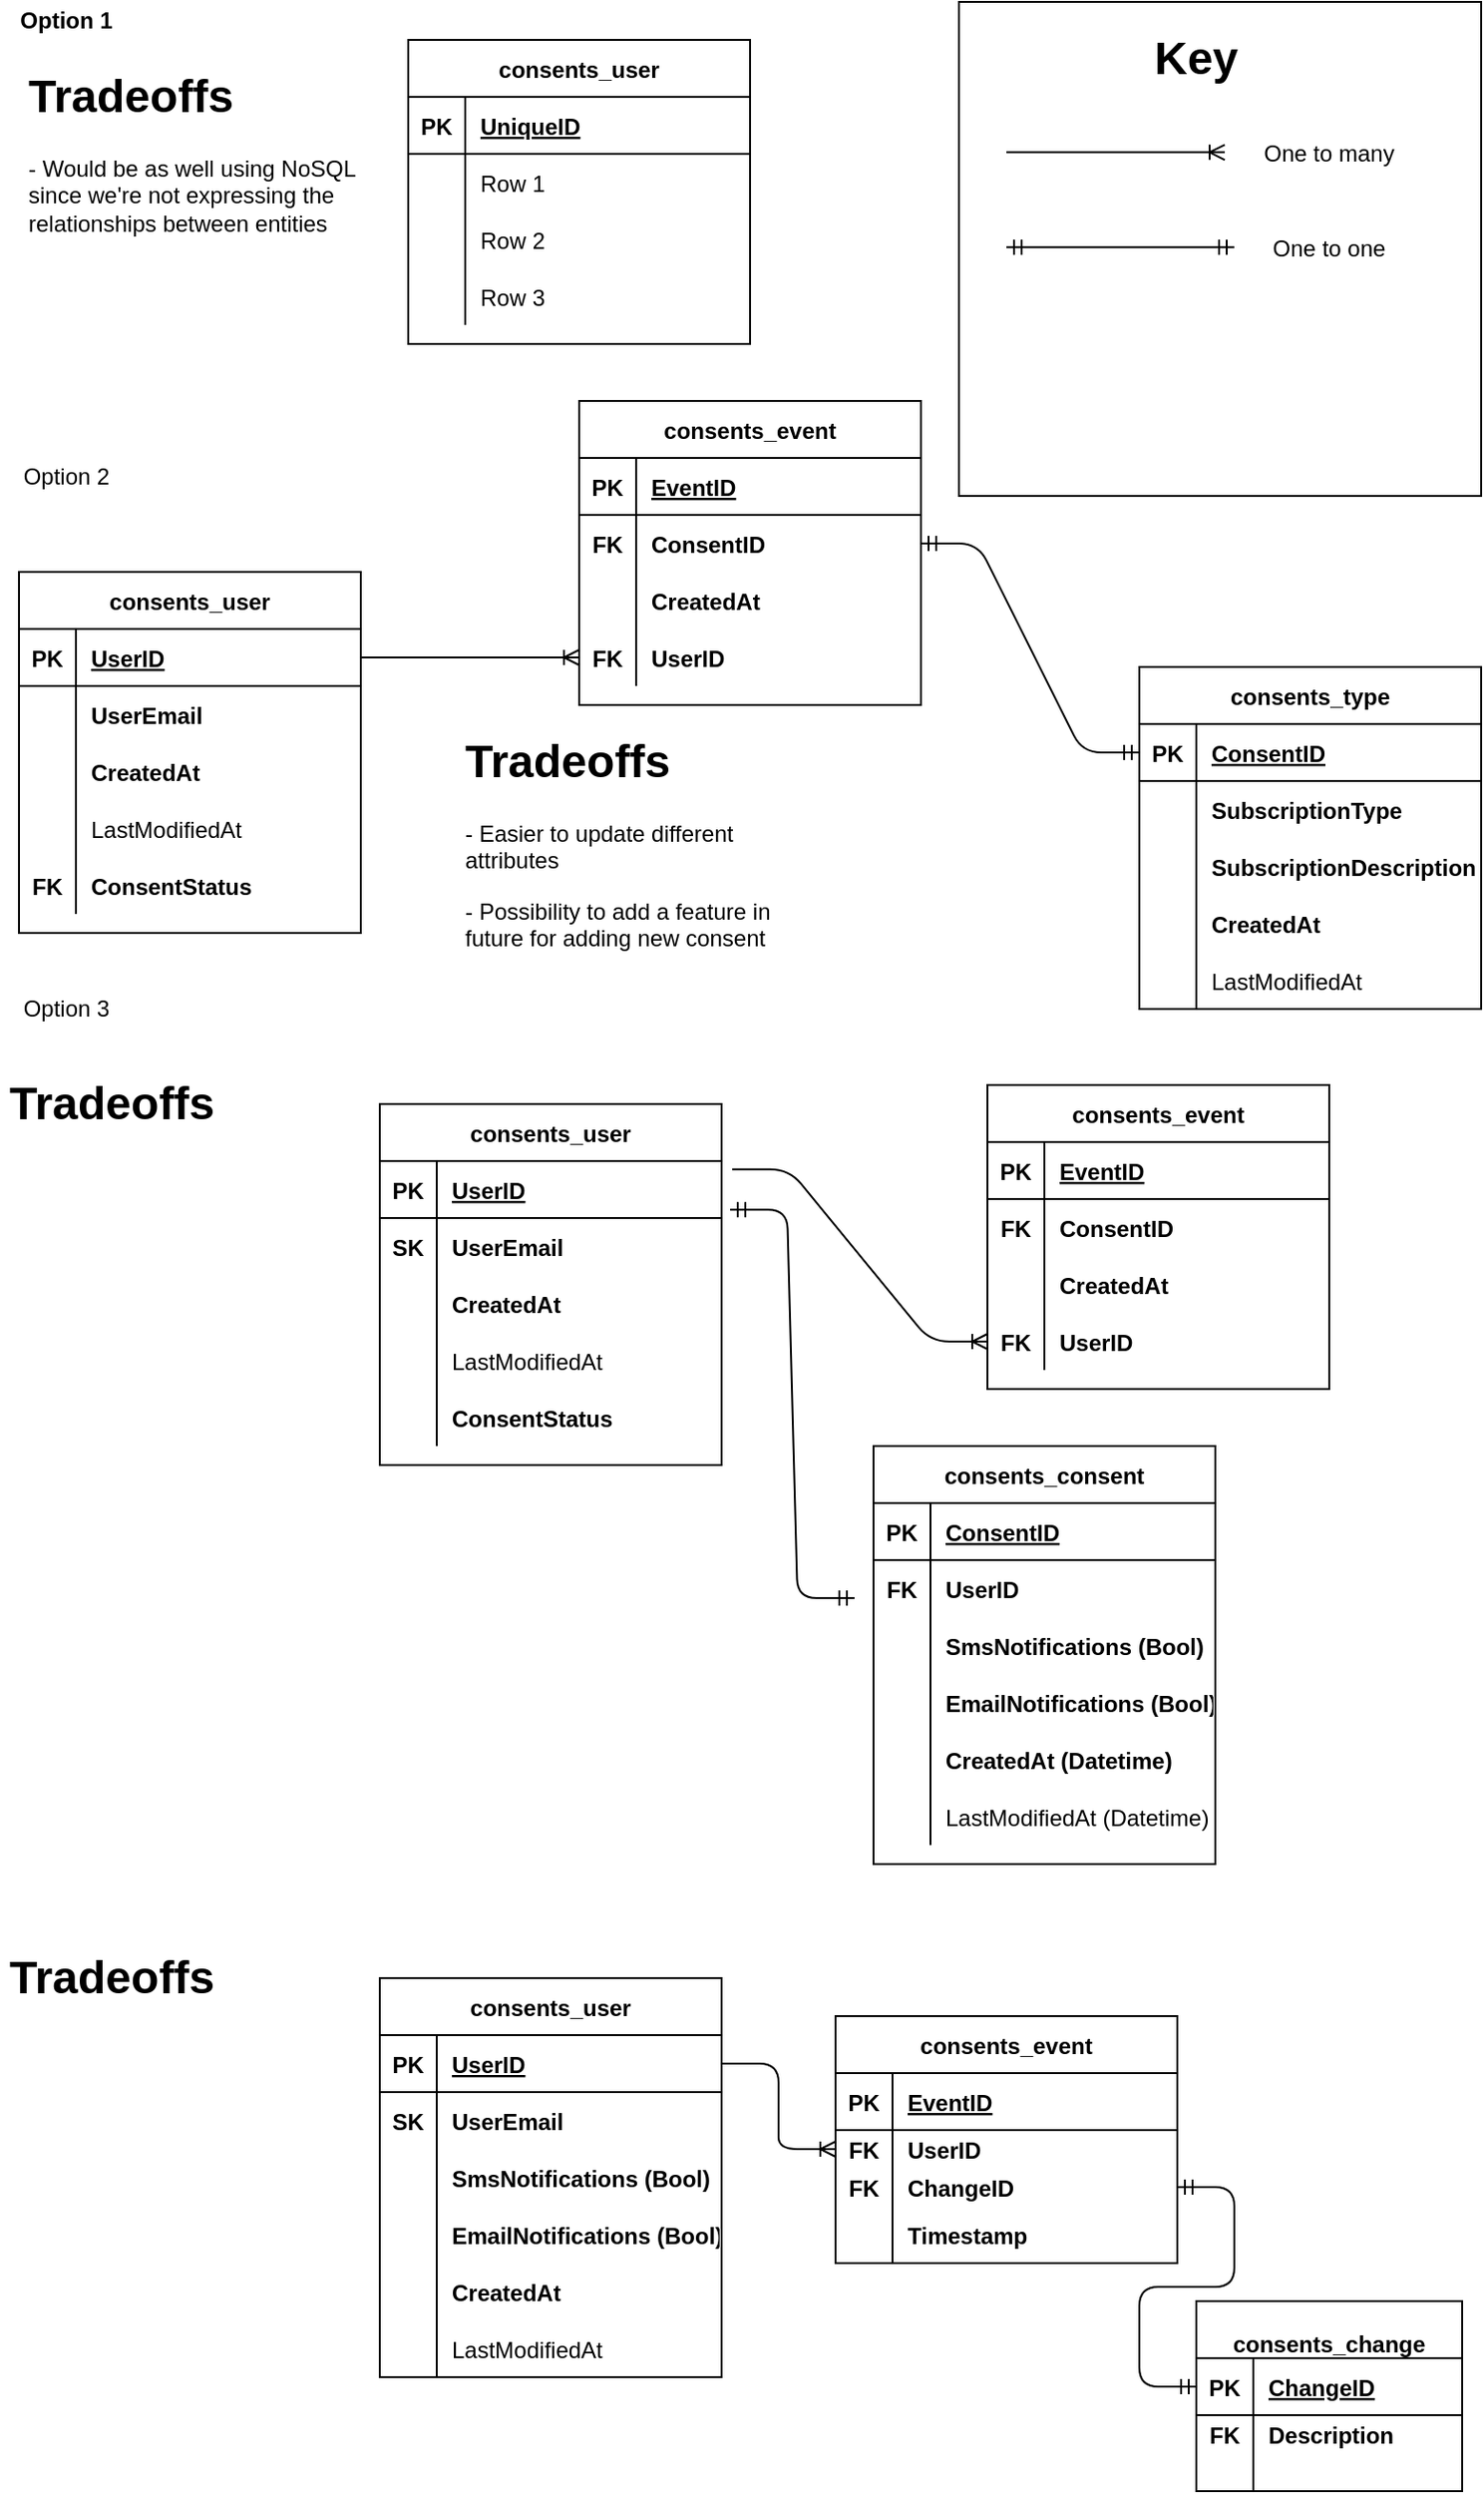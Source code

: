 <mxfile version="13.10.0" type="embed" pages="5">
    <diagram id="R2lEEEUBdFMjLlhIrx00" name="entity relationship diagram">
        <mxGraphModel dx="939" dy="567" grid="1" gridSize="10" guides="1" tooltips="1" connect="1" arrows="1" fold="1" page="1" pageScale="1" pageWidth="850" pageHeight="1100" math="0" shadow="0" extFonts="Permanent Marker^https://fonts.googleapis.com/css?family=Permanent+Marker">
            <root>
                <mxCell id="0"/>
                <mxCell id="1" parent="0"/>
                <mxCell id="zch7z-70ZeMyKY-zdzht-198" value="" style="rounded=0;whiteSpace=wrap;html=1;" parent="1" vertex="1">
                    <mxGeometry x="535" y="20" width="275" height="260" as="geometry"/>
                </mxCell>
                <mxCell id="zch7z-70ZeMyKY-zdzht-17" value="&lt;b&gt;Option 1&lt;/b&gt;" style="text;html=1;strokeColor=none;fillColor=none;align=center;verticalAlign=middle;whiteSpace=wrap;rounded=0;" parent="1" vertex="1">
                    <mxGeometry x="30" y="20" width="70" height="20" as="geometry"/>
                </mxCell>
                <mxCell id="zch7z-70ZeMyKY-zdzht-31" value="consents_user" style="shape=table;startSize=30;container=1;collapsible=1;childLayout=tableLayout;fixedRows=1;rowLines=0;fontStyle=1;align=center;resizeLast=1;" parent="1" vertex="1">
                    <mxGeometry x="245" y="40" width="180" height="160" as="geometry"/>
                </mxCell>
                <mxCell id="zch7z-70ZeMyKY-zdzht-32" value="" style="shape=partialRectangle;collapsible=0;dropTarget=0;pointerEvents=0;fillColor=none;top=0;left=0;bottom=1;right=0;points=[[0,0.5],[1,0.5]];portConstraint=eastwest;" parent="zch7z-70ZeMyKY-zdzht-31" vertex="1">
                    <mxGeometry y="30" width="180" height="30" as="geometry"/>
                </mxCell>
                <mxCell id="zch7z-70ZeMyKY-zdzht-33" value="PK" style="shape=partialRectangle;connectable=0;fillColor=none;top=0;left=0;bottom=0;right=0;fontStyle=1;overflow=hidden;" parent="zch7z-70ZeMyKY-zdzht-32" vertex="1">
                    <mxGeometry width="30" height="30" as="geometry"/>
                </mxCell>
                <mxCell id="zch7z-70ZeMyKY-zdzht-34" value="UniqueID" style="shape=partialRectangle;connectable=0;fillColor=none;top=0;left=0;bottom=0;right=0;align=left;spacingLeft=6;fontStyle=5;overflow=hidden;" parent="zch7z-70ZeMyKY-zdzht-32" vertex="1">
                    <mxGeometry x="30" width="150" height="30" as="geometry"/>
                </mxCell>
                <mxCell id="zch7z-70ZeMyKY-zdzht-35" value="" style="shape=partialRectangle;collapsible=0;dropTarget=0;pointerEvents=0;fillColor=none;top=0;left=0;bottom=0;right=0;points=[[0,0.5],[1,0.5]];portConstraint=eastwest;" parent="zch7z-70ZeMyKY-zdzht-31" vertex="1">
                    <mxGeometry y="60" width="180" height="30" as="geometry"/>
                </mxCell>
                <mxCell id="zch7z-70ZeMyKY-zdzht-36" value="" style="shape=partialRectangle;connectable=0;fillColor=none;top=0;left=0;bottom=0;right=0;editable=1;overflow=hidden;" parent="zch7z-70ZeMyKY-zdzht-35" vertex="1">
                    <mxGeometry width="30" height="30" as="geometry"/>
                </mxCell>
                <mxCell id="zch7z-70ZeMyKY-zdzht-37" value="Row 1" style="shape=partialRectangle;connectable=0;fillColor=none;top=0;left=0;bottom=0;right=0;align=left;spacingLeft=6;overflow=hidden;" parent="zch7z-70ZeMyKY-zdzht-35" vertex="1">
                    <mxGeometry x="30" width="150" height="30" as="geometry"/>
                </mxCell>
                <mxCell id="zch7z-70ZeMyKY-zdzht-38" value="" style="shape=partialRectangle;collapsible=0;dropTarget=0;pointerEvents=0;fillColor=none;top=0;left=0;bottom=0;right=0;points=[[0,0.5],[1,0.5]];portConstraint=eastwest;" parent="zch7z-70ZeMyKY-zdzht-31" vertex="1">
                    <mxGeometry y="90" width="180" height="30" as="geometry"/>
                </mxCell>
                <mxCell id="zch7z-70ZeMyKY-zdzht-39" value="" style="shape=partialRectangle;connectable=0;fillColor=none;top=0;left=0;bottom=0;right=0;editable=1;overflow=hidden;" parent="zch7z-70ZeMyKY-zdzht-38" vertex="1">
                    <mxGeometry width="30" height="30" as="geometry"/>
                </mxCell>
                <mxCell id="zch7z-70ZeMyKY-zdzht-40" value="Row 2" style="shape=partialRectangle;connectable=0;fillColor=none;top=0;left=0;bottom=0;right=0;align=left;spacingLeft=6;overflow=hidden;" parent="zch7z-70ZeMyKY-zdzht-38" vertex="1">
                    <mxGeometry x="30" width="150" height="30" as="geometry"/>
                </mxCell>
                <mxCell id="zch7z-70ZeMyKY-zdzht-41" value="" style="shape=partialRectangle;collapsible=0;dropTarget=0;pointerEvents=0;fillColor=none;top=0;left=0;bottom=0;right=0;points=[[0,0.5],[1,0.5]];portConstraint=eastwest;" parent="zch7z-70ZeMyKY-zdzht-31" vertex="1">
                    <mxGeometry y="120" width="180" height="30" as="geometry"/>
                </mxCell>
                <mxCell id="zch7z-70ZeMyKY-zdzht-42" value="" style="shape=partialRectangle;connectable=0;fillColor=none;top=0;left=0;bottom=0;right=0;editable=1;overflow=hidden;" parent="zch7z-70ZeMyKY-zdzht-41" vertex="1">
                    <mxGeometry width="30" height="30" as="geometry"/>
                </mxCell>
                <mxCell id="zch7z-70ZeMyKY-zdzht-43" value="Row 3" style="shape=partialRectangle;connectable=0;fillColor=none;top=0;left=0;bottom=0;right=0;align=left;spacingLeft=6;overflow=hidden;" parent="zch7z-70ZeMyKY-zdzht-41" vertex="1">
                    <mxGeometry x="30" width="150" height="30" as="geometry"/>
                </mxCell>
                <mxCell id="zch7z-70ZeMyKY-zdzht-44" value="consents_user" style="shape=table;startSize=30;container=1;collapsible=1;childLayout=tableLayout;fixedRows=1;rowLines=0;fontStyle=1;align=center;resizeLast=1;" parent="1" vertex="1">
                    <mxGeometry x="40" y="320" width="180" height="190" as="geometry"/>
                </mxCell>
                <mxCell id="zch7z-70ZeMyKY-zdzht-45" value="" style="shape=partialRectangle;collapsible=0;dropTarget=0;pointerEvents=0;fillColor=none;top=0;left=0;bottom=1;right=0;points=[[0,0.5],[1,0.5]];portConstraint=eastwest;" parent="zch7z-70ZeMyKY-zdzht-44" vertex="1">
                    <mxGeometry y="30" width="180" height="30" as="geometry"/>
                </mxCell>
                <mxCell id="zch7z-70ZeMyKY-zdzht-46" value="PK" style="shape=partialRectangle;connectable=0;fillColor=none;top=0;left=0;bottom=0;right=0;fontStyle=1;overflow=hidden;" parent="zch7z-70ZeMyKY-zdzht-45" vertex="1">
                    <mxGeometry width="30" height="30" as="geometry"/>
                </mxCell>
                <mxCell id="zch7z-70ZeMyKY-zdzht-47" value="UserID" style="shape=partialRectangle;connectable=0;fillColor=none;top=0;left=0;bottom=0;right=0;align=left;spacingLeft=6;fontStyle=5;overflow=hidden;" parent="zch7z-70ZeMyKY-zdzht-45" vertex="1">
                    <mxGeometry x="30" width="150" height="30" as="geometry"/>
                </mxCell>
                <mxCell id="zch7z-70ZeMyKY-zdzht-48" value="" style="shape=partialRectangle;collapsible=0;dropTarget=0;pointerEvents=0;fillColor=none;top=0;left=0;bottom=0;right=0;points=[[0,0.5],[1,0.5]];portConstraint=eastwest;" parent="zch7z-70ZeMyKY-zdzht-44" vertex="1">
                    <mxGeometry y="60" width="180" height="30" as="geometry"/>
                </mxCell>
                <mxCell id="zch7z-70ZeMyKY-zdzht-49" value="" style="shape=partialRectangle;connectable=0;fillColor=none;top=0;left=0;bottom=0;right=0;editable=1;overflow=hidden;" parent="zch7z-70ZeMyKY-zdzht-48" vertex="1">
                    <mxGeometry width="30" height="30" as="geometry"/>
                </mxCell>
                <mxCell id="zch7z-70ZeMyKY-zdzht-50" value="UserEmail" style="shape=partialRectangle;connectable=0;fillColor=none;top=0;left=0;bottom=0;right=0;align=left;spacingLeft=6;overflow=hidden;fontStyle=1" parent="zch7z-70ZeMyKY-zdzht-48" vertex="1">
                    <mxGeometry x="30" width="150" height="30" as="geometry"/>
                </mxCell>
                <mxCell id="zch7z-70ZeMyKY-zdzht-51" value="" style="shape=partialRectangle;collapsible=0;dropTarget=0;pointerEvents=0;fillColor=none;top=0;left=0;bottom=0;right=0;points=[[0,0.5],[1,0.5]];portConstraint=eastwest;" parent="zch7z-70ZeMyKY-zdzht-44" vertex="1">
                    <mxGeometry y="90" width="180" height="30" as="geometry"/>
                </mxCell>
                <mxCell id="zch7z-70ZeMyKY-zdzht-52" value="" style="shape=partialRectangle;connectable=0;fillColor=none;top=0;left=0;bottom=0;right=0;editable=1;overflow=hidden;" parent="zch7z-70ZeMyKY-zdzht-51" vertex="1">
                    <mxGeometry width="30" height="30" as="geometry"/>
                </mxCell>
                <mxCell id="zch7z-70ZeMyKY-zdzht-53" value="CreatedAt" style="shape=partialRectangle;connectable=0;fillColor=none;top=0;left=0;bottom=0;right=0;align=left;spacingLeft=6;overflow=hidden;fontStyle=1" parent="zch7z-70ZeMyKY-zdzht-51" vertex="1">
                    <mxGeometry x="30" width="150" height="30" as="geometry"/>
                </mxCell>
                <mxCell id="zch7z-70ZeMyKY-zdzht-54" value="" style="shape=partialRectangle;collapsible=0;dropTarget=0;pointerEvents=0;fillColor=none;top=0;left=0;bottom=0;right=0;points=[[0,0.5],[1,0.5]];portConstraint=eastwest;" parent="zch7z-70ZeMyKY-zdzht-44" vertex="1">
                    <mxGeometry y="120" width="180" height="30" as="geometry"/>
                </mxCell>
                <mxCell id="zch7z-70ZeMyKY-zdzht-55" value="" style="shape=partialRectangle;connectable=0;fillColor=none;top=0;left=0;bottom=0;right=0;editable=1;overflow=hidden;" parent="zch7z-70ZeMyKY-zdzht-54" vertex="1">
                    <mxGeometry width="30" height="30" as="geometry"/>
                </mxCell>
                <mxCell id="zch7z-70ZeMyKY-zdzht-56" value="LastModifiedAt" style="shape=partialRectangle;connectable=0;fillColor=none;top=0;left=0;bottom=0;right=0;align=left;spacingLeft=6;overflow=hidden;" parent="zch7z-70ZeMyKY-zdzht-54" vertex="1">
                    <mxGeometry x="30" width="150" height="30" as="geometry"/>
                </mxCell>
                <mxCell id="zch7z-70ZeMyKY-zdzht-80" value="" style="shape=partialRectangle;collapsible=0;dropTarget=0;pointerEvents=0;fillColor=none;top=0;left=0;bottom=0;right=0;points=[[0,0.5],[1,0.5]];portConstraint=eastwest;" parent="zch7z-70ZeMyKY-zdzht-44" vertex="1">
                    <mxGeometry y="150" width="180" height="30" as="geometry"/>
                </mxCell>
                <mxCell id="zch7z-70ZeMyKY-zdzht-81" value="" style="shape=partialRectangle;connectable=0;fillColor=none;top=0;left=0;bottom=0;right=0;editable=1;overflow=hidden;" parent="zch7z-70ZeMyKY-zdzht-80" vertex="1">
                    <mxGeometry width="30" height="30" as="geometry"/>
                </mxCell>
                <mxCell id="zch7z-70ZeMyKY-zdzht-82" value="ConsentStatus" style="shape=partialRectangle;connectable=0;fillColor=none;top=0;left=0;bottom=0;right=0;align=left;spacingLeft=6;overflow=hidden;fontStyle=1" parent="zch7z-70ZeMyKY-zdzht-80" vertex="1">
                    <mxGeometry x="30" width="150" height="30" as="geometry"/>
                </mxCell>
                <mxCell id="zch7z-70ZeMyKY-zdzht-57" value="Option 3" style="text;html=1;strokeColor=none;fillColor=none;align=center;verticalAlign=middle;whiteSpace=wrap;rounded=0;" parent="1" vertex="1">
                    <mxGeometry x="30" y="540" width="70" height="20" as="geometry"/>
                </mxCell>
                <mxCell id="zch7z-70ZeMyKY-zdzht-58" value="Option 2" style="text;html=1;strokeColor=none;fillColor=none;align=center;verticalAlign=middle;whiteSpace=wrap;rounded=0;" parent="1" vertex="1">
                    <mxGeometry x="30" y="260" width="70" height="20" as="geometry"/>
                </mxCell>
                <mxCell id="zch7z-70ZeMyKY-zdzht-59" value="consents_event" style="shape=table;startSize=30;container=1;collapsible=1;childLayout=tableLayout;fixedRows=1;rowLines=0;fontStyle=1;align=center;resizeLast=1;" parent="1" vertex="1">
                    <mxGeometry x="335" y="230" width="180" height="160" as="geometry"/>
                </mxCell>
                <mxCell id="zch7z-70ZeMyKY-zdzht-60" value="" style="shape=partialRectangle;collapsible=0;dropTarget=0;pointerEvents=0;fillColor=none;top=0;left=0;bottom=1;right=0;points=[[0,0.5],[1,0.5]];portConstraint=eastwest;" parent="zch7z-70ZeMyKY-zdzht-59" vertex="1">
                    <mxGeometry y="30" width="180" height="30" as="geometry"/>
                </mxCell>
                <mxCell id="zch7z-70ZeMyKY-zdzht-61" value="PK" style="shape=partialRectangle;connectable=0;fillColor=none;top=0;left=0;bottom=0;right=0;fontStyle=1;overflow=hidden;" parent="zch7z-70ZeMyKY-zdzht-60" vertex="1">
                    <mxGeometry width="30" height="30" as="geometry"/>
                </mxCell>
                <mxCell id="zch7z-70ZeMyKY-zdzht-62" value="EventID" style="shape=partialRectangle;connectable=0;fillColor=none;top=0;left=0;bottom=0;right=0;align=left;spacingLeft=6;fontStyle=5;overflow=hidden;" parent="zch7z-70ZeMyKY-zdzht-60" vertex="1">
                    <mxGeometry x="30" width="150" height="30" as="geometry"/>
                </mxCell>
                <mxCell id="zch7z-70ZeMyKY-zdzht-66" value="" style="shape=partialRectangle;collapsible=0;dropTarget=0;pointerEvents=0;fillColor=none;top=0;left=0;bottom=0;right=0;points=[[0,0.5],[1,0.5]];portConstraint=eastwest;" parent="zch7z-70ZeMyKY-zdzht-59" vertex="1">
                    <mxGeometry y="60" width="180" height="30" as="geometry"/>
                </mxCell>
                <mxCell id="zch7z-70ZeMyKY-zdzht-67" value="FK" style="shape=partialRectangle;connectable=0;fillColor=none;top=0;left=0;bottom=0;right=0;editable=1;overflow=hidden;fontStyle=1" parent="zch7z-70ZeMyKY-zdzht-66" vertex="1">
                    <mxGeometry width="30" height="30" as="geometry"/>
                </mxCell>
                <mxCell id="zch7z-70ZeMyKY-zdzht-68" value="ConsentID" style="shape=partialRectangle;connectable=0;fillColor=none;top=0;left=0;bottom=0;right=0;align=left;spacingLeft=6;overflow=hidden;fontStyle=1" parent="zch7z-70ZeMyKY-zdzht-66" vertex="1">
                    <mxGeometry x="30" width="150" height="30" as="geometry"/>
                </mxCell>
                <mxCell id="zch7z-70ZeMyKY-zdzht-63" value="" style="shape=partialRectangle;collapsible=0;dropTarget=0;pointerEvents=0;fillColor=none;top=0;left=0;bottom=0;right=0;points=[[0,0.5],[1,0.5]];portConstraint=eastwest;" parent="zch7z-70ZeMyKY-zdzht-59" vertex="1">
                    <mxGeometry y="90" width="180" height="30" as="geometry"/>
                </mxCell>
                <mxCell id="zch7z-70ZeMyKY-zdzht-64" value="" style="shape=partialRectangle;connectable=0;fillColor=none;top=0;left=0;bottom=0;right=0;editable=1;overflow=hidden;" parent="zch7z-70ZeMyKY-zdzht-63" vertex="1">
                    <mxGeometry width="30" height="30" as="geometry"/>
                </mxCell>
                <mxCell id="zch7z-70ZeMyKY-zdzht-65" value="CreatedAt" style="shape=partialRectangle;connectable=0;fillColor=none;top=0;left=0;bottom=0;right=0;align=left;spacingLeft=6;overflow=hidden;fontStyle=1" parent="zch7z-70ZeMyKY-zdzht-63" vertex="1">
                    <mxGeometry x="30" width="150" height="30" as="geometry"/>
                </mxCell>
                <mxCell id="zch7z-70ZeMyKY-zdzht-69" value="" style="shape=partialRectangle;collapsible=0;dropTarget=0;pointerEvents=0;fillColor=none;top=0;left=0;bottom=0;right=0;points=[[0,0.5],[1,0.5]];portConstraint=eastwest;" parent="zch7z-70ZeMyKY-zdzht-59" vertex="1">
                    <mxGeometry y="120" width="180" height="30" as="geometry"/>
                </mxCell>
                <mxCell id="zch7z-70ZeMyKY-zdzht-70" value="FK" style="shape=partialRectangle;connectable=0;fillColor=none;top=0;left=0;bottom=0;right=0;editable=1;overflow=hidden;fontStyle=1" parent="zch7z-70ZeMyKY-zdzht-69" vertex="1">
                    <mxGeometry width="30" height="30" as="geometry"/>
                </mxCell>
                <mxCell id="zch7z-70ZeMyKY-zdzht-71" value="UserID" style="shape=partialRectangle;connectable=0;fillColor=none;top=0;left=0;bottom=0;right=0;align=left;spacingLeft=6;overflow=hidden;fontStyle=1" parent="zch7z-70ZeMyKY-zdzht-69" vertex="1">
                    <mxGeometry x="30" width="150" height="30" as="geometry"/>
                </mxCell>
                <mxCell id="zch7z-70ZeMyKY-zdzht-76" value="&lt;h1&gt;Tradeoffs&lt;/h1&gt;&lt;p&gt;- Easier to update different attributes&lt;/p&gt;&lt;p&gt;- Possibility to add a feature in future for adding new consent events&lt;br&gt;&lt;/p&gt;" style="text;html=1;strokeColor=none;fillColor=none;spacing=5;spacingTop=-20;whiteSpace=wrap;overflow=hidden;rounded=0;" parent="1" vertex="1">
                    <mxGeometry x="270" y="400" width="190" height="120" as="geometry"/>
                </mxCell>
                <mxCell id="zch7z-70ZeMyKY-zdzht-78" value="&lt;h1&gt;Tradeoffs&lt;/h1&gt;&lt;p&gt;- Would be as well using NoSQL since we're not expressing the relationships between entities&lt;br&gt;&lt;/p&gt;" style="text;html=1;strokeColor=none;fillColor=none;spacing=5;spacingTop=-20;whiteSpace=wrap;overflow=hidden;rounded=0;" parent="1" vertex="1">
                    <mxGeometry x="40" y="50" width="190" height="120" as="geometry"/>
                </mxCell>
                <mxCell id="zch7z-70ZeMyKY-zdzht-79" value="&lt;h1&gt;Tradeoffs&lt;/h1&gt;&lt;p&gt;&lt;br&gt;&lt;/p&gt;&lt;p&gt;&lt;br&gt;&lt;/p&gt;" style="text;html=1;strokeColor=none;fillColor=none;spacing=5;spacingTop=-20;whiteSpace=wrap;overflow=hidden;rounded=0;" parent="1" vertex="1">
                    <mxGeometry x="30" y="580" width="190" height="120" as="geometry"/>
                </mxCell>
                <mxCell id="zch7z-70ZeMyKY-zdzht-84" value="" style="edgeStyle=entityRelationEdgeStyle;fontSize=12;html=1;endArrow=ERoneToMany;exitX=1;exitY=0.5;exitDx=0;exitDy=0;entryX=0;entryY=0.5;entryDx=0;entryDy=0;" parent="1" source="zch7z-70ZeMyKY-zdzht-45" target="zch7z-70ZeMyKY-zdzht-69" edge="1">
                    <mxGeometry width="100" height="100" relative="1" as="geometry">
                        <mxPoint x="290" y="560" as="sourcePoint"/>
                        <mxPoint x="390" y="460" as="targetPoint"/>
                    </mxGeometry>
                </mxCell>
                <mxCell id="zch7z-70ZeMyKY-zdzht-85" value="" style="edgeStyle=entityRelationEdgeStyle;fontSize=12;html=1;endArrow=ERoneToMany;exitX=1;exitY=0.5;exitDx=0;exitDy=0;entryX=0;entryY=0.5;entryDx=0;entryDy=0;" parent="1" edge="1">
                    <mxGeometry width="100" height="100" relative="1" as="geometry">
                        <mxPoint x="560" y="99.17" as="sourcePoint"/>
                        <mxPoint x="675" y="99.17" as="targetPoint"/>
                    </mxGeometry>
                </mxCell>
                <mxCell id="zch7z-70ZeMyKY-zdzht-87" value="&lt;h1&gt;Key&lt;/h1&gt;&lt;p&gt;&lt;br&gt;&lt;/p&gt;" style="text;html=1;strokeColor=none;fillColor=none;spacing=5;spacingTop=-20;whiteSpace=wrap;overflow=hidden;rounded=0;" parent="1" vertex="1">
                    <mxGeometry x="632.5" y="30" width="80" height="40" as="geometry"/>
                </mxCell>
                <mxCell id="zch7z-70ZeMyKY-zdzht-88" value="One to many" style="text;html=1;strokeColor=none;fillColor=none;align=center;verticalAlign=middle;whiteSpace=wrap;rounded=0;" parent="1" vertex="1">
                    <mxGeometry x="670" y="90" width="120" height="20" as="geometry"/>
                </mxCell>
                <mxCell id="zch7z-70ZeMyKY-zdzht-89" value="FK" style="shape=partialRectangle;connectable=0;fillColor=none;top=0;left=0;bottom=0;right=0;editable=1;overflow=hidden;fontStyle=1" parent="1" vertex="1">
                    <mxGeometry x="40" y="470" width="30" height="30" as="geometry"/>
                </mxCell>
                <mxCell id="zch7z-70ZeMyKY-zdzht-90" value="consents_type" style="shape=table;startSize=30;container=1;collapsible=1;childLayout=tableLayout;fixedRows=1;rowLines=0;fontStyle=1;align=center;resizeLast=1;" parent="1" vertex="1">
                    <mxGeometry x="630" y="370" width="180" height="180" as="geometry"/>
                </mxCell>
                <mxCell id="zch7z-70ZeMyKY-zdzht-91" value="" style="shape=partialRectangle;collapsible=0;dropTarget=0;pointerEvents=0;fillColor=none;top=0;left=0;bottom=1;right=0;points=[[0,0.5],[1,0.5]];portConstraint=eastwest;" parent="zch7z-70ZeMyKY-zdzht-90" vertex="1">
                    <mxGeometry y="30" width="180" height="30" as="geometry"/>
                </mxCell>
                <mxCell id="zch7z-70ZeMyKY-zdzht-92" value="PK" style="shape=partialRectangle;connectable=0;fillColor=none;top=0;left=0;bottom=0;right=0;fontStyle=1;overflow=hidden;" parent="zch7z-70ZeMyKY-zdzht-91" vertex="1">
                    <mxGeometry width="30" height="30" as="geometry"/>
                </mxCell>
                <mxCell id="zch7z-70ZeMyKY-zdzht-93" value="ConsentID" style="shape=partialRectangle;connectable=0;fillColor=none;top=0;left=0;bottom=0;right=0;align=left;spacingLeft=6;fontStyle=5;overflow=hidden;" parent="zch7z-70ZeMyKY-zdzht-91" vertex="1">
                    <mxGeometry x="30" width="150" height="30" as="geometry"/>
                </mxCell>
                <mxCell id="zch7z-70ZeMyKY-zdzht-94" value="" style="shape=partialRectangle;collapsible=0;dropTarget=0;pointerEvents=0;fillColor=none;top=0;left=0;bottom=0;right=0;points=[[0,0.5],[1,0.5]];portConstraint=eastwest;" parent="zch7z-70ZeMyKY-zdzht-90" vertex="1">
                    <mxGeometry y="60" width="180" height="30" as="geometry"/>
                </mxCell>
                <mxCell id="zch7z-70ZeMyKY-zdzht-95" value="" style="shape=partialRectangle;connectable=0;fillColor=none;top=0;left=0;bottom=0;right=0;editable=1;overflow=hidden;" parent="zch7z-70ZeMyKY-zdzht-94" vertex="1">
                    <mxGeometry width="30" height="30" as="geometry"/>
                </mxCell>
                <mxCell id="zch7z-70ZeMyKY-zdzht-96" value="SubscriptionType" style="shape=partialRectangle;connectable=0;fillColor=none;top=0;left=0;bottom=0;right=0;align=left;spacingLeft=6;overflow=hidden;fontStyle=1" parent="zch7z-70ZeMyKY-zdzht-94" vertex="1">
                    <mxGeometry x="30" width="150" height="30" as="geometry"/>
                </mxCell>
                <mxCell id="zch7z-70ZeMyKY-zdzht-104" value="" style="shape=partialRectangle;collapsible=0;dropTarget=0;pointerEvents=0;fillColor=none;top=0;left=0;bottom=0;right=0;points=[[0,0.5],[1,0.5]];portConstraint=eastwest;" parent="zch7z-70ZeMyKY-zdzht-90" vertex="1">
                    <mxGeometry y="90" width="180" height="30" as="geometry"/>
                </mxCell>
                <mxCell id="zch7z-70ZeMyKY-zdzht-105" value="" style="shape=partialRectangle;connectable=0;fillColor=none;top=0;left=0;bottom=0;right=0;editable=1;overflow=hidden;" parent="zch7z-70ZeMyKY-zdzht-104" vertex="1">
                    <mxGeometry width="30" height="30" as="geometry"/>
                </mxCell>
                <mxCell id="zch7z-70ZeMyKY-zdzht-106" value="SubscriptionDescription" style="shape=partialRectangle;connectable=0;fillColor=none;top=0;left=0;bottom=0;right=0;align=left;spacingLeft=6;overflow=hidden;fontStyle=1" parent="zch7z-70ZeMyKY-zdzht-104" vertex="1">
                    <mxGeometry x="30" width="150" height="30" as="geometry"/>
                </mxCell>
                <mxCell id="zch7z-70ZeMyKY-zdzht-97" value="" style="shape=partialRectangle;collapsible=0;dropTarget=0;pointerEvents=0;fillColor=none;top=0;left=0;bottom=0;right=0;points=[[0,0.5],[1,0.5]];portConstraint=eastwest;" parent="zch7z-70ZeMyKY-zdzht-90" vertex="1">
                    <mxGeometry y="120" width="180" height="30" as="geometry"/>
                </mxCell>
                <mxCell id="zch7z-70ZeMyKY-zdzht-98" value="" style="shape=partialRectangle;connectable=0;fillColor=none;top=0;left=0;bottom=0;right=0;editable=1;overflow=hidden;" parent="zch7z-70ZeMyKY-zdzht-97" vertex="1">
                    <mxGeometry width="30" height="30" as="geometry"/>
                </mxCell>
                <mxCell id="zch7z-70ZeMyKY-zdzht-99" value="CreatedAt" style="shape=partialRectangle;connectable=0;fillColor=none;top=0;left=0;bottom=0;right=0;align=left;spacingLeft=6;overflow=hidden;fontStyle=1" parent="zch7z-70ZeMyKY-zdzht-97" vertex="1">
                    <mxGeometry x="30" width="150" height="30" as="geometry"/>
                </mxCell>
                <mxCell id="zch7z-70ZeMyKY-zdzht-100" value="" style="shape=partialRectangle;collapsible=0;dropTarget=0;pointerEvents=0;fillColor=none;top=0;left=0;bottom=0;right=0;points=[[0,0.5],[1,0.5]];portConstraint=eastwest;" parent="zch7z-70ZeMyKY-zdzht-90" vertex="1">
                    <mxGeometry y="150" width="180" height="30" as="geometry"/>
                </mxCell>
                <mxCell id="zch7z-70ZeMyKY-zdzht-101" value="" style="shape=partialRectangle;connectable=0;fillColor=none;top=0;left=0;bottom=0;right=0;editable=1;overflow=hidden;fontStyle=1" parent="zch7z-70ZeMyKY-zdzht-100" vertex="1">
                    <mxGeometry width="30" height="30" as="geometry"/>
                </mxCell>
                <mxCell id="zch7z-70ZeMyKY-zdzht-102" value="" style="shape=partialRectangle;connectable=0;fillColor=none;top=0;left=0;bottom=0;right=0;align=left;spacingLeft=6;overflow=hidden;fontStyle=1" parent="zch7z-70ZeMyKY-zdzht-100" vertex="1">
                    <mxGeometry x="30" width="150" height="30" as="geometry"/>
                </mxCell>
                <mxCell id="zch7z-70ZeMyKY-zdzht-103" value="" style="edgeStyle=entityRelationEdgeStyle;fontSize=12;html=1;endArrow=ERmandOne;startArrow=ERmandOne;entryX=0;entryY=0.5;entryDx=0;entryDy=0;exitX=1;exitY=0.5;exitDx=0;exitDy=0;" parent="1" source="zch7z-70ZeMyKY-zdzht-66" target="zch7z-70ZeMyKY-zdzht-91" edge="1">
                    <mxGeometry width="100" height="100" relative="1" as="geometry">
                        <mxPoint x="370" y="550" as="sourcePoint"/>
                        <mxPoint x="470" y="450" as="targetPoint"/>
                    </mxGeometry>
                </mxCell>
                <mxCell id="zch7z-70ZeMyKY-zdzht-107" value="LastModifiedAt" style="shape=partialRectangle;connectable=0;fillColor=none;top=0;left=0;bottom=0;right=0;align=left;spacingLeft=6;overflow=hidden;fontStyle=0" parent="1" vertex="1">
                    <mxGeometry x="660" y="520" width="150" height="30" as="geometry"/>
                </mxCell>
                <mxCell id="zch7z-70ZeMyKY-zdzht-108" value="" style="edgeStyle=entityRelationEdgeStyle;fontSize=12;html=1;endArrow=ERmandOne;startArrow=ERmandOne;" parent="1" edge="1">
                    <mxGeometry width="100" height="100" relative="1" as="geometry">
                        <mxPoint x="560" y="149.17" as="sourcePoint"/>
                        <mxPoint x="680" y="149.17" as="targetPoint"/>
                    </mxGeometry>
                </mxCell>
                <mxCell id="zch7z-70ZeMyKY-zdzht-109" value="One to one" style="text;html=1;strokeColor=none;fillColor=none;align=center;verticalAlign=middle;whiteSpace=wrap;rounded=0;" parent="1" vertex="1">
                    <mxGeometry x="670" y="140" width="120" height="20" as="geometry"/>
                </mxCell>
                <mxCell id="zch7z-70ZeMyKY-zdzht-110" value="consents_user" style="shape=table;startSize=30;container=1;collapsible=1;childLayout=tableLayout;fixedRows=1;rowLines=0;fontStyle=1;align=center;resizeLast=1;" parent="1" vertex="1">
                    <mxGeometry x="230" y="600" width="180" height="190" as="geometry"/>
                </mxCell>
                <mxCell id="zch7z-70ZeMyKY-zdzht-111" value="" style="shape=partialRectangle;collapsible=0;dropTarget=0;pointerEvents=0;fillColor=none;top=0;left=0;bottom=1;right=0;points=[[0,0.5],[1,0.5]];portConstraint=eastwest;" parent="zch7z-70ZeMyKY-zdzht-110" vertex="1">
                    <mxGeometry y="30" width="180" height="30" as="geometry"/>
                </mxCell>
                <mxCell id="zch7z-70ZeMyKY-zdzht-112" value="PK" style="shape=partialRectangle;connectable=0;fillColor=none;top=0;left=0;bottom=0;right=0;fontStyle=1;overflow=hidden;" parent="zch7z-70ZeMyKY-zdzht-111" vertex="1">
                    <mxGeometry width="30" height="30" as="geometry"/>
                </mxCell>
                <mxCell id="zch7z-70ZeMyKY-zdzht-113" value="UserID" style="shape=partialRectangle;connectable=0;fillColor=none;top=0;left=0;bottom=0;right=0;align=left;spacingLeft=6;fontStyle=5;overflow=hidden;" parent="zch7z-70ZeMyKY-zdzht-111" vertex="1">
                    <mxGeometry x="30" width="150" height="30" as="geometry"/>
                </mxCell>
                <mxCell id="zch7z-70ZeMyKY-zdzht-114" value="" style="shape=partialRectangle;collapsible=0;dropTarget=0;pointerEvents=0;fillColor=none;top=0;left=0;bottom=0;right=0;points=[[0,0.5],[1,0.5]];portConstraint=eastwest;" parent="zch7z-70ZeMyKY-zdzht-110" vertex="1">
                    <mxGeometry y="60" width="180" height="30" as="geometry"/>
                </mxCell>
                <mxCell id="zch7z-70ZeMyKY-zdzht-115" value="SK" style="shape=partialRectangle;connectable=0;fillColor=none;top=0;left=0;bottom=0;right=0;editable=1;overflow=hidden;fontStyle=1" parent="zch7z-70ZeMyKY-zdzht-114" vertex="1">
                    <mxGeometry width="30" height="30" as="geometry"/>
                </mxCell>
                <mxCell id="zch7z-70ZeMyKY-zdzht-116" value="UserEmail" style="shape=partialRectangle;connectable=0;fillColor=none;top=0;left=0;bottom=0;right=0;align=left;spacingLeft=6;overflow=hidden;fontStyle=1" parent="zch7z-70ZeMyKY-zdzht-114" vertex="1">
                    <mxGeometry x="30" width="150" height="30" as="geometry"/>
                </mxCell>
                <mxCell id="zch7z-70ZeMyKY-zdzht-117" value="" style="shape=partialRectangle;collapsible=0;dropTarget=0;pointerEvents=0;fillColor=none;top=0;left=0;bottom=0;right=0;points=[[0,0.5],[1,0.5]];portConstraint=eastwest;" parent="zch7z-70ZeMyKY-zdzht-110" vertex="1">
                    <mxGeometry y="90" width="180" height="30" as="geometry"/>
                </mxCell>
                <mxCell id="zch7z-70ZeMyKY-zdzht-118" value="" style="shape=partialRectangle;connectable=0;fillColor=none;top=0;left=0;bottom=0;right=0;editable=1;overflow=hidden;" parent="zch7z-70ZeMyKY-zdzht-117" vertex="1">
                    <mxGeometry width="30" height="30" as="geometry"/>
                </mxCell>
                <mxCell id="zch7z-70ZeMyKY-zdzht-119" value="CreatedAt" style="shape=partialRectangle;connectable=0;fillColor=none;top=0;left=0;bottom=0;right=0;align=left;spacingLeft=6;overflow=hidden;fontStyle=1" parent="zch7z-70ZeMyKY-zdzht-117" vertex="1">
                    <mxGeometry x="30" width="150" height="30" as="geometry"/>
                </mxCell>
                <mxCell id="zch7z-70ZeMyKY-zdzht-120" value="" style="shape=partialRectangle;collapsible=0;dropTarget=0;pointerEvents=0;fillColor=none;top=0;left=0;bottom=0;right=0;points=[[0,0.5],[1,0.5]];portConstraint=eastwest;" parent="zch7z-70ZeMyKY-zdzht-110" vertex="1">
                    <mxGeometry y="120" width="180" height="30" as="geometry"/>
                </mxCell>
                <mxCell id="zch7z-70ZeMyKY-zdzht-121" value="" style="shape=partialRectangle;connectable=0;fillColor=none;top=0;left=0;bottom=0;right=0;editable=1;overflow=hidden;" parent="zch7z-70ZeMyKY-zdzht-120" vertex="1">
                    <mxGeometry width="30" height="30" as="geometry"/>
                </mxCell>
                <mxCell id="zch7z-70ZeMyKY-zdzht-122" value="LastModifiedAt" style="shape=partialRectangle;connectable=0;fillColor=none;top=0;left=0;bottom=0;right=0;align=left;spacingLeft=6;overflow=hidden;" parent="zch7z-70ZeMyKY-zdzht-120" vertex="1">
                    <mxGeometry x="30" width="150" height="30" as="geometry"/>
                </mxCell>
                <mxCell id="zch7z-70ZeMyKY-zdzht-123" value="" style="shape=partialRectangle;collapsible=0;dropTarget=0;pointerEvents=0;fillColor=none;top=0;left=0;bottom=0;right=0;points=[[0,0.5],[1,0.5]];portConstraint=eastwest;" parent="zch7z-70ZeMyKY-zdzht-110" vertex="1">
                    <mxGeometry y="150" width="180" height="30" as="geometry"/>
                </mxCell>
                <mxCell id="zch7z-70ZeMyKY-zdzht-124" value="" style="shape=partialRectangle;connectable=0;fillColor=none;top=0;left=0;bottom=0;right=0;editable=1;overflow=hidden;" parent="zch7z-70ZeMyKY-zdzht-123" vertex="1">
                    <mxGeometry width="30" height="30" as="geometry"/>
                </mxCell>
                <mxCell id="zch7z-70ZeMyKY-zdzht-125" value="ConsentStatus" style="shape=partialRectangle;connectable=0;fillColor=none;top=0;left=0;bottom=0;right=0;align=left;spacingLeft=6;overflow=hidden;fontStyle=1" parent="zch7z-70ZeMyKY-zdzht-123" vertex="1">
                    <mxGeometry x="30" width="150" height="30" as="geometry"/>
                </mxCell>
                <mxCell id="zch7z-70ZeMyKY-zdzht-161" value="consents_consent" style="shape=table;startSize=30;container=1;collapsible=1;childLayout=tableLayout;fixedRows=1;rowLines=0;fontStyle=1;align=center;resizeLast=1;" parent="1" vertex="1">
                    <mxGeometry x="490" y="780" width="180" height="220" as="geometry"/>
                </mxCell>
                <mxCell id="zch7z-70ZeMyKY-zdzht-162" value="" style="shape=partialRectangle;collapsible=0;dropTarget=0;pointerEvents=0;fillColor=none;top=0;left=0;bottom=1;right=0;points=[[0,0.5],[1,0.5]];portConstraint=eastwest;" parent="zch7z-70ZeMyKY-zdzht-161" vertex="1">
                    <mxGeometry y="30" width="180" height="30" as="geometry"/>
                </mxCell>
                <mxCell id="zch7z-70ZeMyKY-zdzht-163" value="PK" style="shape=partialRectangle;connectable=0;fillColor=none;top=0;left=0;bottom=0;right=0;fontStyle=1;overflow=hidden;" parent="zch7z-70ZeMyKY-zdzht-162" vertex="1">
                    <mxGeometry width="30" height="30" as="geometry"/>
                </mxCell>
                <mxCell id="zch7z-70ZeMyKY-zdzht-164" value="ConsentID" style="shape=partialRectangle;connectable=0;fillColor=none;top=0;left=0;bottom=0;right=0;align=left;spacingLeft=6;fontStyle=5;overflow=hidden;" parent="zch7z-70ZeMyKY-zdzht-162" vertex="1">
                    <mxGeometry x="30" width="150" height="30" as="geometry"/>
                </mxCell>
                <mxCell id="zch7z-70ZeMyKY-zdzht-165" value="" style="shape=partialRectangle;collapsible=0;dropTarget=0;pointerEvents=0;fillColor=none;top=0;left=0;bottom=0;right=0;points=[[0,0.5],[1,0.5]];portConstraint=eastwest;" parent="zch7z-70ZeMyKY-zdzht-161" vertex="1">
                    <mxGeometry y="60" width="180" height="30" as="geometry"/>
                </mxCell>
                <mxCell id="zch7z-70ZeMyKY-zdzht-166" value="FK" style="shape=partialRectangle;connectable=0;fillColor=none;top=0;left=0;bottom=0;right=0;editable=1;overflow=hidden;fontStyle=1" parent="zch7z-70ZeMyKY-zdzht-165" vertex="1">
                    <mxGeometry width="30" height="30" as="geometry"/>
                </mxCell>
                <mxCell id="zch7z-70ZeMyKY-zdzht-167" value="UserID" style="shape=partialRectangle;connectable=0;fillColor=none;top=0;left=0;bottom=0;right=0;align=left;spacingLeft=6;overflow=hidden;fontStyle=1" parent="zch7z-70ZeMyKY-zdzht-165" vertex="1">
                    <mxGeometry x="30" width="150" height="30" as="geometry"/>
                </mxCell>
                <mxCell id="zch7z-70ZeMyKY-zdzht-195" value="" style="shape=partialRectangle;collapsible=0;dropTarget=0;pointerEvents=0;fillColor=none;top=0;left=0;bottom=0;right=0;points=[[0,0.5],[1,0.5]];portConstraint=eastwest;" parent="zch7z-70ZeMyKY-zdzht-161" vertex="1">
                    <mxGeometry y="90" width="180" height="30" as="geometry"/>
                </mxCell>
                <mxCell id="zch7z-70ZeMyKY-zdzht-196" value="" style="shape=partialRectangle;connectable=0;fillColor=none;top=0;left=0;bottom=0;right=0;editable=1;overflow=hidden;" parent="zch7z-70ZeMyKY-zdzht-195" vertex="1">
                    <mxGeometry width="30" height="30" as="geometry"/>
                </mxCell>
                <mxCell id="zch7z-70ZeMyKY-zdzht-197" value="SmsNotifications (Bool)" style="shape=partialRectangle;connectable=0;fillColor=none;top=0;left=0;bottom=0;right=0;align=left;spacingLeft=6;overflow=hidden;fontStyle=1" parent="zch7z-70ZeMyKY-zdzht-195" vertex="1">
                    <mxGeometry x="30" width="150" height="30" as="geometry"/>
                </mxCell>
                <mxCell id="zch7z-70ZeMyKY-zdzht-192" value="" style="shape=partialRectangle;collapsible=0;dropTarget=0;pointerEvents=0;fillColor=none;top=0;left=0;bottom=0;right=0;points=[[0,0.5],[1,0.5]];portConstraint=eastwest;" parent="zch7z-70ZeMyKY-zdzht-161" vertex="1">
                    <mxGeometry y="120" width="180" height="30" as="geometry"/>
                </mxCell>
                <mxCell id="zch7z-70ZeMyKY-zdzht-193" value="" style="shape=partialRectangle;connectable=0;fillColor=none;top=0;left=0;bottom=0;right=0;editable=1;overflow=hidden;" parent="zch7z-70ZeMyKY-zdzht-192" vertex="1">
                    <mxGeometry width="30" height="30" as="geometry"/>
                </mxCell>
                <mxCell id="zch7z-70ZeMyKY-zdzht-194" value="EmailNotifications (Bool)" style="shape=partialRectangle;connectable=0;fillColor=none;top=0;left=0;bottom=0;right=0;align=left;spacingLeft=6;overflow=hidden;fontStyle=1" parent="zch7z-70ZeMyKY-zdzht-192" vertex="1">
                    <mxGeometry x="30" width="150" height="30" as="geometry"/>
                </mxCell>
                <mxCell id="zch7z-70ZeMyKY-zdzht-168" value="" style="shape=partialRectangle;collapsible=0;dropTarget=0;pointerEvents=0;fillColor=none;top=0;left=0;bottom=0;right=0;points=[[0,0.5],[1,0.5]];portConstraint=eastwest;" parent="zch7z-70ZeMyKY-zdzht-161" vertex="1">
                    <mxGeometry y="150" width="180" height="30" as="geometry"/>
                </mxCell>
                <mxCell id="zch7z-70ZeMyKY-zdzht-169" value="" style="shape=partialRectangle;connectable=0;fillColor=none;top=0;left=0;bottom=0;right=0;editable=1;overflow=hidden;" parent="zch7z-70ZeMyKY-zdzht-168" vertex="1">
                    <mxGeometry width="30" height="30" as="geometry"/>
                </mxCell>
                <mxCell id="zch7z-70ZeMyKY-zdzht-170" value="CreatedAt (Datetime)" style="shape=partialRectangle;connectable=0;fillColor=none;top=0;left=0;bottom=0;right=0;align=left;spacingLeft=6;overflow=hidden;fontStyle=1" parent="zch7z-70ZeMyKY-zdzht-168" vertex="1">
                    <mxGeometry x="30" width="150" height="30" as="geometry"/>
                </mxCell>
                <mxCell id="zch7z-70ZeMyKY-zdzht-171" value="" style="shape=partialRectangle;collapsible=0;dropTarget=0;pointerEvents=0;fillColor=none;top=0;left=0;bottom=0;right=0;points=[[0,0.5],[1,0.5]];portConstraint=eastwest;" parent="zch7z-70ZeMyKY-zdzht-161" vertex="1">
                    <mxGeometry y="180" width="180" height="30" as="geometry"/>
                </mxCell>
                <mxCell id="zch7z-70ZeMyKY-zdzht-172" value="" style="shape=partialRectangle;connectable=0;fillColor=none;top=0;left=0;bottom=0;right=0;editable=1;overflow=hidden;" parent="zch7z-70ZeMyKY-zdzht-171" vertex="1">
                    <mxGeometry width="30" height="30" as="geometry"/>
                </mxCell>
                <mxCell id="zch7z-70ZeMyKY-zdzht-173" value="LastModifiedAt (Datetime)" style="shape=partialRectangle;connectable=0;fillColor=none;top=0;left=0;bottom=0;right=0;align=left;spacingLeft=6;overflow=hidden;" parent="zch7z-70ZeMyKY-zdzht-171" vertex="1">
                    <mxGeometry x="30" width="150" height="30" as="geometry"/>
                </mxCell>
                <mxCell id="zch7z-70ZeMyKY-zdzht-177" value="consents_event" style="shape=table;startSize=30;container=1;collapsible=1;childLayout=tableLayout;fixedRows=1;rowLines=0;fontStyle=1;align=center;resizeLast=1;" parent="1" vertex="1">
                    <mxGeometry x="550" y="590" width="180" height="160" as="geometry"/>
                </mxCell>
                <mxCell id="zch7z-70ZeMyKY-zdzht-178" value="" style="shape=partialRectangle;collapsible=0;dropTarget=0;pointerEvents=0;fillColor=none;top=0;left=0;bottom=1;right=0;points=[[0,0.5],[1,0.5]];portConstraint=eastwest;" parent="zch7z-70ZeMyKY-zdzht-177" vertex="1">
                    <mxGeometry y="30" width="180" height="30" as="geometry"/>
                </mxCell>
                <mxCell id="zch7z-70ZeMyKY-zdzht-179" value="PK" style="shape=partialRectangle;connectable=0;fillColor=none;top=0;left=0;bottom=0;right=0;fontStyle=1;overflow=hidden;" parent="zch7z-70ZeMyKY-zdzht-178" vertex="1">
                    <mxGeometry width="30" height="30" as="geometry"/>
                </mxCell>
                <mxCell id="zch7z-70ZeMyKY-zdzht-180" value="EventID" style="shape=partialRectangle;connectable=0;fillColor=none;top=0;left=0;bottom=0;right=0;align=left;spacingLeft=6;fontStyle=5;overflow=hidden;" parent="zch7z-70ZeMyKY-zdzht-178" vertex="1">
                    <mxGeometry x="30" width="150" height="30" as="geometry"/>
                </mxCell>
                <mxCell id="zch7z-70ZeMyKY-zdzht-181" value="" style="shape=partialRectangle;collapsible=0;dropTarget=0;pointerEvents=0;fillColor=none;top=0;left=0;bottom=0;right=0;points=[[0,0.5],[1,0.5]];portConstraint=eastwest;" parent="zch7z-70ZeMyKY-zdzht-177" vertex="1">
                    <mxGeometry y="60" width="180" height="30" as="geometry"/>
                </mxCell>
                <mxCell id="zch7z-70ZeMyKY-zdzht-182" value="FK" style="shape=partialRectangle;connectable=0;fillColor=none;top=0;left=0;bottom=0;right=0;editable=1;overflow=hidden;fontStyle=1" parent="zch7z-70ZeMyKY-zdzht-181" vertex="1">
                    <mxGeometry width="30" height="30" as="geometry"/>
                </mxCell>
                <mxCell id="zch7z-70ZeMyKY-zdzht-183" value="ConsentID" style="shape=partialRectangle;connectable=0;fillColor=none;top=0;left=0;bottom=0;right=0;align=left;spacingLeft=6;overflow=hidden;fontStyle=1" parent="zch7z-70ZeMyKY-zdzht-181" vertex="1">
                    <mxGeometry x="30" width="150" height="30" as="geometry"/>
                </mxCell>
                <mxCell id="zch7z-70ZeMyKY-zdzht-184" value="" style="shape=partialRectangle;collapsible=0;dropTarget=0;pointerEvents=0;fillColor=none;top=0;left=0;bottom=0;right=0;points=[[0,0.5],[1,0.5]];portConstraint=eastwest;" parent="zch7z-70ZeMyKY-zdzht-177" vertex="1">
                    <mxGeometry y="90" width="180" height="30" as="geometry"/>
                </mxCell>
                <mxCell id="zch7z-70ZeMyKY-zdzht-185" value="" style="shape=partialRectangle;connectable=0;fillColor=none;top=0;left=0;bottom=0;right=0;editable=1;overflow=hidden;" parent="zch7z-70ZeMyKY-zdzht-184" vertex="1">
                    <mxGeometry width="30" height="30" as="geometry"/>
                </mxCell>
                <mxCell id="zch7z-70ZeMyKY-zdzht-186" value="CreatedAt" style="shape=partialRectangle;connectable=0;fillColor=none;top=0;left=0;bottom=0;right=0;align=left;spacingLeft=6;overflow=hidden;fontStyle=1" parent="zch7z-70ZeMyKY-zdzht-184" vertex="1">
                    <mxGeometry x="30" width="150" height="30" as="geometry"/>
                </mxCell>
                <mxCell id="zch7z-70ZeMyKY-zdzht-187" value="" style="shape=partialRectangle;collapsible=0;dropTarget=0;pointerEvents=0;fillColor=none;top=0;left=0;bottom=0;right=0;points=[[0,0.5],[1,0.5]];portConstraint=eastwest;" parent="zch7z-70ZeMyKY-zdzht-177" vertex="1">
                    <mxGeometry y="120" width="180" height="30" as="geometry"/>
                </mxCell>
                <mxCell id="zch7z-70ZeMyKY-zdzht-188" value="FK" style="shape=partialRectangle;connectable=0;fillColor=none;top=0;left=0;bottom=0;right=0;editable=1;overflow=hidden;fontStyle=1" parent="zch7z-70ZeMyKY-zdzht-187" vertex="1">
                    <mxGeometry width="30" height="30" as="geometry"/>
                </mxCell>
                <mxCell id="zch7z-70ZeMyKY-zdzht-189" value="UserID" style="shape=partialRectangle;connectable=0;fillColor=none;top=0;left=0;bottom=0;right=0;align=left;spacingLeft=6;overflow=hidden;fontStyle=1" parent="zch7z-70ZeMyKY-zdzht-187" vertex="1">
                    <mxGeometry x="30" width="150" height="30" as="geometry"/>
                </mxCell>
                <mxCell id="zch7z-70ZeMyKY-zdzht-190" value="" style="edgeStyle=entityRelationEdgeStyle;fontSize=12;html=1;endArrow=ERoneToMany;exitX=1.031;exitY=0.181;exitDx=0;exitDy=0;entryX=0;entryY=0.5;entryDx=0;entryDy=0;exitPerimeter=0;" parent="1" source="zch7z-70ZeMyKY-zdzht-110" target="zch7z-70ZeMyKY-zdzht-187" edge="1">
                    <mxGeometry width="100" height="100" relative="1" as="geometry">
                        <mxPoint x="210" y="538.82" as="sourcePoint"/>
                        <mxPoint x="325" y="538.82" as="targetPoint"/>
                    </mxGeometry>
                </mxCell>
                <mxCell id="zch7z-70ZeMyKY-zdzht-191" value="" style="edgeStyle=entityRelationEdgeStyle;fontSize=12;html=1;endArrow=ERmandOne;startArrow=ERmandOne;exitX=1.025;exitY=-0.147;exitDx=0;exitDy=0;exitPerimeter=0;" parent="1" source="zch7z-70ZeMyKY-zdzht-114" edge="1">
                    <mxGeometry width="100" height="100" relative="1" as="geometry">
                        <mxPoint x="675" y="660" as="sourcePoint"/>
                        <mxPoint x="480" y="860" as="targetPoint"/>
                    </mxGeometry>
                </mxCell>
                <mxCell id="re5dIPfYJAyWiZc1NxkR-1" value="&lt;h1&gt;Tradeoffs&lt;/h1&gt;&lt;p&gt;&lt;br&gt;&lt;/p&gt;&lt;p&gt;&lt;br&gt;&lt;/p&gt;" style="text;html=1;strokeColor=none;fillColor=none;spacing=5;spacingTop=-20;whiteSpace=wrap;overflow=hidden;rounded=0;" parent="1" vertex="1">
                    <mxGeometry x="30" y="1040" width="190" height="120" as="geometry"/>
                </mxCell>
                <mxCell id="re5dIPfYJAyWiZc1NxkR-2" value="consents_user" style="shape=table;startSize=30;container=1;collapsible=1;childLayout=tableLayout;fixedRows=1;rowLines=0;fontStyle=1;align=center;resizeLast=1;" parent="1" vertex="1">
                    <mxGeometry x="230" y="1060" width="180" height="210" as="geometry"/>
                </mxCell>
                <mxCell id="re5dIPfYJAyWiZc1NxkR-3" value="" style="shape=partialRectangle;collapsible=0;dropTarget=0;pointerEvents=0;fillColor=none;top=0;left=0;bottom=1;right=0;points=[[0,0.5],[1,0.5]];portConstraint=eastwest;" parent="re5dIPfYJAyWiZc1NxkR-2" vertex="1">
                    <mxGeometry y="30" width="180" height="30" as="geometry"/>
                </mxCell>
                <mxCell id="re5dIPfYJAyWiZc1NxkR-4" value="PK" style="shape=partialRectangle;connectable=0;fillColor=none;top=0;left=0;bottom=0;right=0;fontStyle=1;overflow=hidden;" parent="re5dIPfYJAyWiZc1NxkR-3" vertex="1">
                    <mxGeometry width="30" height="30" as="geometry"/>
                </mxCell>
                <mxCell id="re5dIPfYJAyWiZc1NxkR-5" value="UserID" style="shape=partialRectangle;connectable=0;fillColor=none;top=0;left=0;bottom=0;right=0;align=left;spacingLeft=6;fontStyle=5;overflow=hidden;" parent="re5dIPfYJAyWiZc1NxkR-3" vertex="1">
                    <mxGeometry x="30" width="150" height="30" as="geometry"/>
                </mxCell>
                <mxCell id="re5dIPfYJAyWiZc1NxkR-6" value="" style="shape=partialRectangle;collapsible=0;dropTarget=0;pointerEvents=0;fillColor=none;top=0;left=0;bottom=0;right=0;points=[[0,0.5],[1,0.5]];portConstraint=eastwest;" parent="re5dIPfYJAyWiZc1NxkR-2" vertex="1">
                    <mxGeometry y="60" width="180" height="30" as="geometry"/>
                </mxCell>
                <mxCell id="re5dIPfYJAyWiZc1NxkR-7" value="SK" style="shape=partialRectangle;connectable=0;fillColor=none;top=0;left=0;bottom=0;right=0;editable=1;overflow=hidden;fontStyle=1" parent="re5dIPfYJAyWiZc1NxkR-6" vertex="1">
                    <mxGeometry width="30" height="30" as="geometry"/>
                </mxCell>
                <mxCell id="re5dIPfYJAyWiZc1NxkR-8" value="UserEmail" style="shape=partialRectangle;connectable=0;fillColor=none;top=0;left=0;bottom=0;right=0;align=left;spacingLeft=6;overflow=hidden;fontStyle=1" parent="re5dIPfYJAyWiZc1NxkR-6" vertex="1">
                    <mxGeometry x="30" width="150" height="30" as="geometry"/>
                </mxCell>
                <mxCell id="re5dIPfYJAyWiZc1NxkR-15" value="" style="shape=partialRectangle;collapsible=0;dropTarget=0;pointerEvents=0;fillColor=none;top=0;left=0;bottom=0;right=0;points=[[0,0.5],[1,0.5]];portConstraint=eastwest;" parent="re5dIPfYJAyWiZc1NxkR-2" vertex="1">
                    <mxGeometry y="90" width="180" height="30" as="geometry"/>
                </mxCell>
                <mxCell id="re5dIPfYJAyWiZc1NxkR-16" value="" style="shape=partialRectangle;connectable=0;fillColor=none;top=0;left=0;bottom=0;right=0;editable=1;overflow=hidden;" parent="re5dIPfYJAyWiZc1NxkR-15" vertex="1">
                    <mxGeometry width="30" height="30" as="geometry"/>
                </mxCell>
                <mxCell id="re5dIPfYJAyWiZc1NxkR-17" value="SmsNotifications (Bool)" style="shape=partialRectangle;connectable=0;fillColor=none;top=0;left=0;bottom=0;right=0;align=left;spacingLeft=6;overflow=hidden;fontStyle=1" parent="re5dIPfYJAyWiZc1NxkR-15" vertex="1">
                    <mxGeometry x="30" width="150" height="30" as="geometry"/>
                </mxCell>
                <mxCell id="re5dIPfYJAyWiZc1NxkR-52" value="" style="shape=partialRectangle;collapsible=0;dropTarget=0;pointerEvents=0;fillColor=none;top=0;left=0;bottom=0;right=0;points=[[0,0.5],[1,0.5]];portConstraint=eastwest;" parent="re5dIPfYJAyWiZc1NxkR-2" vertex="1">
                    <mxGeometry y="120" width="180" height="30" as="geometry"/>
                </mxCell>
                <mxCell id="re5dIPfYJAyWiZc1NxkR-53" value="" style="shape=partialRectangle;connectable=0;fillColor=none;top=0;left=0;bottom=0;right=0;editable=1;overflow=hidden;" parent="re5dIPfYJAyWiZc1NxkR-52" vertex="1">
                    <mxGeometry width="30" height="30" as="geometry"/>
                </mxCell>
                <mxCell id="re5dIPfYJAyWiZc1NxkR-54" value="EmailNotifications (Bool)" style="shape=partialRectangle;connectable=0;fillColor=none;top=0;left=0;bottom=0;right=0;align=left;spacingLeft=6;overflow=hidden;fontStyle=1" parent="re5dIPfYJAyWiZc1NxkR-52" vertex="1">
                    <mxGeometry x="30" width="150" height="30" as="geometry"/>
                </mxCell>
                <mxCell id="re5dIPfYJAyWiZc1NxkR-9" value="" style="shape=partialRectangle;collapsible=0;dropTarget=0;pointerEvents=0;fillColor=none;top=0;left=0;bottom=0;right=0;points=[[0,0.5],[1,0.5]];portConstraint=eastwest;" parent="re5dIPfYJAyWiZc1NxkR-2" vertex="1">
                    <mxGeometry y="150" width="180" height="30" as="geometry"/>
                </mxCell>
                <mxCell id="re5dIPfYJAyWiZc1NxkR-10" value="" style="shape=partialRectangle;connectable=0;fillColor=none;top=0;left=0;bottom=0;right=0;editable=1;overflow=hidden;" parent="re5dIPfYJAyWiZc1NxkR-9" vertex="1">
                    <mxGeometry width="30" height="30" as="geometry"/>
                </mxCell>
                <mxCell id="re5dIPfYJAyWiZc1NxkR-11" value="CreatedAt" style="shape=partialRectangle;connectable=0;fillColor=none;top=0;left=0;bottom=0;right=0;align=left;spacingLeft=6;overflow=hidden;fontStyle=1" parent="re5dIPfYJAyWiZc1NxkR-9" vertex="1">
                    <mxGeometry x="30" width="150" height="30" as="geometry"/>
                </mxCell>
                <mxCell id="re5dIPfYJAyWiZc1NxkR-12" value="" style="shape=partialRectangle;collapsible=0;dropTarget=0;pointerEvents=0;fillColor=none;top=0;left=0;bottom=0;right=0;points=[[0,0.5],[1,0.5]];portConstraint=eastwest;" parent="re5dIPfYJAyWiZc1NxkR-2" vertex="1">
                    <mxGeometry y="180" width="180" height="30" as="geometry"/>
                </mxCell>
                <mxCell id="re5dIPfYJAyWiZc1NxkR-13" value="" style="shape=partialRectangle;connectable=0;fillColor=none;top=0;left=0;bottom=0;right=0;editable=1;overflow=hidden;" parent="re5dIPfYJAyWiZc1NxkR-12" vertex="1">
                    <mxGeometry width="30" height="30" as="geometry"/>
                </mxCell>
                <mxCell id="re5dIPfYJAyWiZc1NxkR-14" value="LastModifiedAt" style="shape=partialRectangle;connectable=0;fillColor=none;top=0;left=0;bottom=0;right=0;align=left;spacingLeft=6;overflow=hidden;" parent="re5dIPfYJAyWiZc1NxkR-12" vertex="1">
                    <mxGeometry x="30" width="150" height="30" as="geometry"/>
                </mxCell>
                <mxCell id="re5dIPfYJAyWiZc1NxkR-37" value="consents_event" style="shape=table;startSize=30;container=1;collapsible=1;childLayout=tableLayout;fixedRows=1;rowLines=0;fontStyle=1;align=center;resizeLast=1;" parent="1" vertex="1">
                    <mxGeometry x="470" y="1080" width="180" height="130" as="geometry"/>
                </mxCell>
                <mxCell id="re5dIPfYJAyWiZc1NxkR-38" value="" style="shape=partialRectangle;collapsible=0;dropTarget=0;pointerEvents=0;fillColor=none;top=0;left=0;bottom=1;right=0;points=[[0,0.5],[1,0.5]];portConstraint=eastwest;" parent="re5dIPfYJAyWiZc1NxkR-37" vertex="1">
                    <mxGeometry y="30" width="180" height="30" as="geometry"/>
                </mxCell>
                <mxCell id="re5dIPfYJAyWiZc1NxkR-39" value="PK" style="shape=partialRectangle;connectable=0;fillColor=none;top=0;left=0;bottom=0;right=0;fontStyle=1;overflow=hidden;" parent="re5dIPfYJAyWiZc1NxkR-38" vertex="1">
                    <mxGeometry width="30" height="30" as="geometry"/>
                </mxCell>
                <mxCell id="re5dIPfYJAyWiZc1NxkR-40" value="EventID" style="shape=partialRectangle;connectable=0;fillColor=none;top=0;left=0;bottom=0;right=0;align=left;spacingLeft=6;fontStyle=5;overflow=hidden;" parent="re5dIPfYJAyWiZc1NxkR-38" vertex="1">
                    <mxGeometry x="30" width="150" height="30" as="geometry"/>
                </mxCell>
                <mxCell id="re5dIPfYJAyWiZc1NxkR-47" value="" style="shape=partialRectangle;collapsible=0;dropTarget=0;pointerEvents=0;fillColor=none;top=0;left=0;bottom=0;right=0;points=[[0,0.5],[1,0.5]];portConstraint=eastwest;" parent="re5dIPfYJAyWiZc1NxkR-37" vertex="1">
                    <mxGeometry y="60" width="180" height="20" as="geometry"/>
                </mxCell>
                <mxCell id="re5dIPfYJAyWiZc1NxkR-48" value="FK" style="shape=partialRectangle;connectable=0;fillColor=none;top=0;left=0;bottom=0;right=0;editable=1;overflow=hidden;fontStyle=1" parent="re5dIPfYJAyWiZc1NxkR-47" vertex="1">
                    <mxGeometry width="30" height="20" as="geometry"/>
                </mxCell>
                <mxCell id="re5dIPfYJAyWiZc1NxkR-49" value="UserID" style="shape=partialRectangle;connectable=0;fillColor=none;top=0;left=0;bottom=0;right=0;align=left;spacingLeft=6;overflow=hidden;fontStyle=1" parent="re5dIPfYJAyWiZc1NxkR-47" vertex="1">
                    <mxGeometry x="30" width="150" height="20" as="geometry"/>
                </mxCell>
                <mxCell id="re5dIPfYJAyWiZc1NxkR-41" value="" style="shape=partialRectangle;collapsible=0;dropTarget=0;pointerEvents=0;fillColor=none;top=0;left=0;bottom=0;right=0;points=[[0,0.5],[1,0.5]];portConstraint=eastwest;" parent="re5dIPfYJAyWiZc1NxkR-37" vertex="1">
                    <mxGeometry y="80" width="180" height="20" as="geometry"/>
                </mxCell>
                <mxCell id="re5dIPfYJAyWiZc1NxkR-42" value="FK" style="shape=partialRectangle;connectable=0;fillColor=none;top=0;left=0;bottom=0;right=0;editable=1;overflow=hidden;fontStyle=1" parent="re5dIPfYJAyWiZc1NxkR-41" vertex="1">
                    <mxGeometry width="30" height="20" as="geometry"/>
                </mxCell>
                <mxCell id="re5dIPfYJAyWiZc1NxkR-43" value="ChangeID" style="shape=partialRectangle;connectable=0;fillColor=none;top=0;left=0;bottom=0;right=0;align=left;spacingLeft=6;overflow=hidden;fontStyle=1" parent="re5dIPfYJAyWiZc1NxkR-41" vertex="1">
                    <mxGeometry x="30" width="150" height="20" as="geometry"/>
                </mxCell>
                <mxCell id="re5dIPfYJAyWiZc1NxkR-44" value="" style="shape=partialRectangle;collapsible=0;dropTarget=0;pointerEvents=0;fillColor=none;top=0;left=0;bottom=0;right=0;points=[[0,0.5],[1,0.5]];portConstraint=eastwest;" parent="re5dIPfYJAyWiZc1NxkR-37" vertex="1">
                    <mxGeometry y="100" width="180" height="30" as="geometry"/>
                </mxCell>
                <mxCell id="re5dIPfYJAyWiZc1NxkR-45" value="" style="shape=partialRectangle;connectable=0;fillColor=none;top=0;left=0;bottom=0;right=0;editable=1;overflow=hidden;" parent="re5dIPfYJAyWiZc1NxkR-44" vertex="1">
                    <mxGeometry width="30" height="30" as="geometry"/>
                </mxCell>
                <mxCell id="re5dIPfYJAyWiZc1NxkR-46" value="Timestamp" style="shape=partialRectangle;connectable=0;fillColor=none;top=0;left=0;bottom=0;right=0;align=left;spacingLeft=6;overflow=hidden;fontStyle=1" parent="re5dIPfYJAyWiZc1NxkR-44" vertex="1">
                    <mxGeometry x="30" width="150" height="30" as="geometry"/>
                </mxCell>
                <mxCell id="re5dIPfYJAyWiZc1NxkR-50" value="" style="edgeStyle=entityRelationEdgeStyle;fontSize=12;html=1;endArrow=ERoneToMany;exitX=1;exitY=0.5;exitDx=0;exitDy=0;entryX=0;entryY=0.5;entryDx=0;entryDy=0;" parent="1" source="re5dIPfYJAyWiZc1NxkR-3" target="re5dIPfYJAyWiZc1NxkR-47" edge="1">
                    <mxGeometry width="100" height="100" relative="1" as="geometry">
                        <mxPoint x="210" y="998.82" as="sourcePoint"/>
                        <mxPoint x="325" y="998.82" as="targetPoint"/>
                    </mxGeometry>
                </mxCell>
                <mxCell id="re5dIPfYJAyWiZc1NxkR-56" value="&#10;consents_change" style="shape=table;startSize=30;container=1;collapsible=1;childLayout=tableLayout;fixedRows=1;rowLines=0;fontStyle=1;align=center;resizeLast=1;" parent="1" vertex="1">
                    <mxGeometry x="660" y="1230" width="140" height="100" as="geometry"/>
                </mxCell>
                <mxCell id="re5dIPfYJAyWiZc1NxkR-57" value="" style="shape=partialRectangle;collapsible=0;dropTarget=0;pointerEvents=0;fillColor=none;top=0;left=0;bottom=1;right=0;points=[[0,0.5],[1,0.5]];portConstraint=eastwest;" parent="re5dIPfYJAyWiZc1NxkR-56" vertex="1">
                    <mxGeometry y="30" width="140" height="30" as="geometry"/>
                </mxCell>
                <mxCell id="re5dIPfYJAyWiZc1NxkR-58" value="PK" style="shape=partialRectangle;connectable=0;fillColor=none;top=0;left=0;bottom=0;right=0;fontStyle=1;overflow=hidden;" parent="re5dIPfYJAyWiZc1NxkR-57" vertex="1">
                    <mxGeometry width="30" height="30" as="geometry"/>
                </mxCell>
                <mxCell id="re5dIPfYJAyWiZc1NxkR-59" value="ChangeID" style="shape=partialRectangle;connectable=0;fillColor=none;top=0;left=0;bottom=0;right=0;align=left;spacingLeft=6;fontStyle=5;overflow=hidden;" parent="re5dIPfYJAyWiZc1NxkR-57" vertex="1">
                    <mxGeometry x="30" width="110" height="30" as="geometry"/>
                </mxCell>
                <mxCell id="re5dIPfYJAyWiZc1NxkR-60" value="" style="shape=partialRectangle;collapsible=0;dropTarget=0;pointerEvents=0;fillColor=none;top=0;left=0;bottom=0;right=0;points=[[0,0.5],[1,0.5]];portConstraint=eastwest;" parent="re5dIPfYJAyWiZc1NxkR-56" vertex="1">
                    <mxGeometry y="60" width="140" height="20" as="geometry"/>
                </mxCell>
                <mxCell id="re5dIPfYJAyWiZc1NxkR-61" value="FK" style="shape=partialRectangle;connectable=0;fillColor=none;top=0;left=0;bottom=0;right=0;editable=1;overflow=hidden;fontStyle=1" parent="re5dIPfYJAyWiZc1NxkR-60" vertex="1">
                    <mxGeometry width="30" height="20" as="geometry"/>
                </mxCell>
                <mxCell id="re5dIPfYJAyWiZc1NxkR-62" value="Description" style="shape=partialRectangle;connectable=0;fillColor=none;top=0;left=0;bottom=0;right=0;align=left;spacingLeft=6;overflow=hidden;fontStyle=1" parent="re5dIPfYJAyWiZc1NxkR-60" vertex="1">
                    <mxGeometry x="30" width="110" height="20" as="geometry"/>
                </mxCell>
                <mxCell id="re5dIPfYJAyWiZc1NxkR-66" value="" style="shape=partialRectangle;collapsible=0;dropTarget=0;pointerEvents=0;fillColor=none;top=0;left=0;bottom=0;right=0;points=[[0,0.5],[1,0.5]];portConstraint=eastwest;" parent="re5dIPfYJAyWiZc1NxkR-56" vertex="1">
                    <mxGeometry y="80" width="140" height="20" as="geometry"/>
                </mxCell>
                <mxCell id="re5dIPfYJAyWiZc1NxkR-67" value="" style="shape=partialRectangle;connectable=0;fillColor=none;top=0;left=0;bottom=0;right=0;editable=1;overflow=hidden;" parent="re5dIPfYJAyWiZc1NxkR-66" vertex="1">
                    <mxGeometry width="30" height="20" as="geometry"/>
                </mxCell>
                <mxCell id="re5dIPfYJAyWiZc1NxkR-68" value="" style="shape=partialRectangle;connectable=0;fillColor=none;top=0;left=0;bottom=0;right=0;align=left;spacingLeft=6;overflow=hidden;fontStyle=1" parent="re5dIPfYJAyWiZc1NxkR-66" vertex="1">
                    <mxGeometry x="30" width="110" height="20" as="geometry"/>
                </mxCell>
                <mxCell id="re5dIPfYJAyWiZc1NxkR-70" value="" style="edgeStyle=entityRelationEdgeStyle;fontSize=12;html=1;endArrow=ERmandOne;startArrow=ERmandOne;entryX=1;entryY=0.5;entryDx=0;entryDy=0;exitX=0;exitY=0.5;exitDx=0;exitDy=0;" parent="1" source="re5dIPfYJAyWiZc1NxkR-57" target="re5dIPfYJAyWiZc1NxkR-41" edge="1">
                    <mxGeometry width="100" height="100" relative="1" as="geometry">
                        <mxPoint x="340" y="1440" as="sourcePoint"/>
                        <mxPoint x="440" y="1340" as="targetPoint"/>
                    </mxGeometry>
                </mxCell>
            </root>
        </mxGraphModel>
    </diagram>
    <diagram id="kCwbmLZaCl3Cn40CNbpe" name="domain map">
        <mxGraphModel dx="939" dy="567" grid="1" gridSize="10" guides="1" tooltips="1" connect="1" arrows="1" fold="1" page="1" pageScale="1" pageWidth="850" pageHeight="1100" math="0" shadow="0">
            <root>
                <mxCell id="76KRYQBVPDD-pzwa8rsf-0"/>
                <mxCell id="76KRYQBVPDD-pzwa8rsf-1" parent="76KRYQBVPDD-pzwa8rsf-0"/>
                <mxCell id="5NnBznmPaH7kEeOWmvt0-2" value="" style="whiteSpace=wrap;html=1;" parent="76KRYQBVPDD-pzwa8rsf-1" vertex="1">
                    <mxGeometry x="40" y="40" width="390" height="190" as="geometry"/>
                </mxCell>
                <mxCell id="8RFdpEoqtDh46P4L1VyP-10" value="" style="whiteSpace=wrap;html=1;" parent="76KRYQBVPDD-pzwa8rsf-1" vertex="1">
                    <mxGeometry x="50" y="80" width="350" height="130" as="geometry"/>
                </mxCell>
                <mxCell id="8RFdpEoqtDh46P4L1VyP-1" value="Preference Center" style="text;html=1;strokeColor=none;fillColor=none;align=center;verticalAlign=middle;whiteSpace=wrap;rounded=0;" parent="76KRYQBVPDD-pzwa8rsf-1" vertex="1">
                    <mxGeometry x="40" y="50" width="110" height="20" as="geometry"/>
                </mxCell>
                <mxCell id="8RFdpEoqtDh46P4L1VyP-4" value="Events" style="ellipse;whiteSpace=wrap;html=1;" parent="76KRYQBVPDD-pzwa8rsf-1" vertex="1">
                    <mxGeometry x="240" y="110" width="140" height="70" as="geometry"/>
                </mxCell>
                <mxCell id="8RFdpEoqtDh46P4L1VyP-7" value="Users" style="ellipse;whiteSpace=wrap;html=1;" parent="76KRYQBVPDD-pzwa8rsf-1" vertex="1">
                    <mxGeometry x="70" y="110" width="140" height="70" as="geometry"/>
                </mxCell>
                <mxCell id="8RFdpEoqtDh46P4L1VyP-11" value="Consents" style="text;html=1;strokeColor=none;fillColor=none;align=center;verticalAlign=middle;whiteSpace=wrap;rounded=0;" parent="76KRYQBVPDD-pzwa8rsf-1" vertex="1">
                    <mxGeometry x="60" y="80" width="40" height="20" as="geometry"/>
                </mxCell>
            </root>
        </mxGraphModel>
    </diagram>
    <diagram id="APiz0esQylrMikMEwblo" name="domain model">
        <mxGraphModel dx="939" dy="567" grid="1" gridSize="10" guides="1" tooltips="1" connect="1" arrows="1" fold="1" page="1" pageScale="1" pageWidth="850" pageHeight="1100" math="0" shadow="0">
            <root>
                <mxCell id="nAuskc_3_RWuf8IGMNdX-0"/>
                <mxCell id="nAuskc_3_RWuf8IGMNdX-1" parent="nAuskc_3_RWuf8IGMNdX-0"/>
                <mxCell id="fwE1cjW3lq4HKiFym-ZO-0" value="User" style="ellipse;whiteSpace=wrap;html=1;" parent="nAuskc_3_RWuf8IGMNdX-1" vertex="1">
                    <mxGeometry x="180" y="110" width="140" height="70" as="geometry"/>
                </mxCell>
                <mxCell id="Hb8PYAyl3JmbYG5_Cz-d-0" value="Event" style="ellipse;whiteSpace=wrap;html=1;" parent="nAuskc_3_RWuf8IGMNdX-1" vertex="1">
                    <mxGeometry x="450" y="110" width="140" height="70" as="geometry"/>
                </mxCell>
                <mxCell id="Hb8PYAyl3JmbYG5_Cz-d-1" value="" style="endArrow=classic;html=1;exitX=0.5;exitY=0;exitDx=0;exitDy=0;" parent="nAuskc_3_RWuf8IGMNdX-1" source="fwE1cjW3lq4HKiFym-ZO-0" edge="1">
                    <mxGeometry width="50" height="50" relative="1" as="geometry">
                        <mxPoint x="250" y="210" as="sourcePoint"/>
                        <mxPoint x="500" y="110" as="targetPoint"/>
                    </mxGeometry>
                </mxCell>
                <mxCell id="Hb8PYAyl3JmbYG5_Cz-d-2" value="Can have many" style="text;html=1;align=center;verticalAlign=middle;resizable=0;points=[];autosize=1;" parent="nAuskc_3_RWuf8IGMNdX-1" vertex="1">
                    <mxGeometry x="330" y="90" width="100" height="20" as="geometry"/>
                </mxCell>
                <mxCell id="Hb8PYAyl3JmbYG5_Cz-d-3" value="" style="endArrow=classic;html=1;exitX=0;exitY=0.5;exitDx=0;exitDy=0;" parent="nAuskc_3_RWuf8IGMNdX-1" source="Hb8PYAyl3JmbYG5_Cz-d-0" target="fwE1cjW3lq4HKiFym-ZO-0" edge="1">
                    <mxGeometry width="50" height="50" relative="1" as="geometry">
                        <mxPoint x="480" y="280" as="sourcePoint"/>
                        <mxPoint x="730" y="280" as="targetPoint"/>
                    </mxGeometry>
                </mxCell>
                <mxCell id="Hb8PYAyl3JmbYG5_Cz-d-4" value="Can only have one" style="text;html=1;align=center;verticalAlign=middle;resizable=0;points=[];autosize=1;" parent="nAuskc_3_RWuf8IGMNdX-1" vertex="1">
                    <mxGeometry x="330" y="120" width="120" height="20" as="geometry"/>
                </mxCell>
                <mxCell id="Hb8PYAyl3JmbYG5_Cz-d-5" value="Consent" style="ellipse;whiteSpace=wrap;html=1;" parent="nAuskc_3_RWuf8IGMNdX-1" vertex="1">
                    <mxGeometry x="270" y="240" width="140" height="70" as="geometry"/>
                </mxCell>
                <mxCell id="Hb8PYAyl3JmbYG5_Cz-d-6" value="" style="endArrow=classic;html=1;exitX=0.5;exitY=1;exitDx=0;exitDy=0;" parent="nAuskc_3_RWuf8IGMNdX-1" source="fwE1cjW3lq4HKiFym-ZO-0" target="Hb8PYAyl3JmbYG5_Cz-d-5" edge="1">
                    <mxGeometry width="50" height="50" relative="1" as="geometry">
                        <mxPoint x="460" y="229" as="sourcePoint"/>
                        <mxPoint x="330" y="229" as="targetPoint"/>
                    </mxGeometry>
                </mxCell>
                <mxCell id="Hb8PYAyl3JmbYG5_Cz-d-7" value="Has" style="text;html=1;align=center;verticalAlign=middle;resizable=0;points=[];autosize=1;" parent="nAuskc_3_RWuf8IGMNdX-1" vertex="1">
                    <mxGeometry x="285" y="200" width="40" height="20" as="geometry"/>
                </mxCell>
                <mxCell id="Hb8PYAyl3JmbYG5_Cz-d-9" value="Email" style="ellipse;whiteSpace=wrap;html=1;" parent="nAuskc_3_RWuf8IGMNdX-1" vertex="1">
                    <mxGeometry x="50" y="250" width="140" height="70" as="geometry"/>
                </mxCell>
                <mxCell id="Hb8PYAyl3JmbYG5_Cz-d-10" value="" style="endArrow=classic;html=1;exitX=0;exitY=1;exitDx=0;exitDy=0;entryX=0.671;entryY=0.029;entryDx=0;entryDy=0;entryPerimeter=0;" parent="nAuskc_3_RWuf8IGMNdX-1" source="fwE1cjW3lq4HKiFym-ZO-0" target="Hb8PYAyl3JmbYG5_Cz-d-9" edge="1">
                    <mxGeometry width="50" height="50" relative="1" as="geometry">
                        <mxPoint x="250" y="180" as="sourcePoint"/>
                        <mxPoint x="310.034" y="243.369" as="targetPoint"/>
                    </mxGeometry>
                </mxCell>
                <mxCell id="Hb8PYAyl3JmbYG5_Cz-d-11" value="Is identified by" style="text;html=1;align=center;verticalAlign=middle;resizable=0;points=[];autosize=1;" parent="nAuskc_3_RWuf8IGMNdX-1" vertex="1">
                    <mxGeometry x="90" y="190" width="90" height="20" as="geometry"/>
                </mxCell>
                <mxCell id="te766Op5KwXC2-fIq-Cm-0" value="Change" style="ellipse;whiteSpace=wrap;html=1;" parent="nAuskc_3_RWuf8IGMNdX-1" vertex="1">
                    <mxGeometry x="500" y="290" width="140" height="70" as="geometry"/>
                </mxCell>
                <mxCell id="te766Op5KwXC2-fIq-Cm-1" value="" style="endArrow=classic;html=1;exitX=0.5;exitY=1;exitDx=0;exitDy=0;entryX=0.5;entryY=0;entryDx=0;entryDy=0;" parent="nAuskc_3_RWuf8IGMNdX-1" source="Hb8PYAyl3JmbYG5_Cz-d-0" target="te766Op5KwXC2-fIq-Cm-0" edge="1">
                    <mxGeometry width="50" height="50" relative="1" as="geometry">
                        <mxPoint x="480" y="209" as="sourcePoint"/>
                        <mxPoint x="350" y="209" as="targetPoint"/>
                    </mxGeometry>
                </mxCell>
                <mxCell id="te766Op5KwXC2-fIq-Cm-2" value="Can only have one" style="text;html=1;align=center;verticalAlign=middle;resizable=0;points=[];autosize=1;" parent="nAuskc_3_RWuf8IGMNdX-1" vertex="1">
                    <mxGeometry x="540" y="220" width="120" height="20" as="geometry"/>
                </mxCell>
                <mxCell id="te766Op5KwXC2-fIq-Cm-3" value="smsEnabled" style="ellipse;whiteSpace=wrap;html=1;" parent="nAuskc_3_RWuf8IGMNdX-1" vertex="1">
                    <mxGeometry x="180" y="350" width="140" height="70" as="geometry"/>
                </mxCell>
                <mxCell id="te766Op5KwXC2-fIq-Cm-4" value="emailEnabled" style="ellipse;whiteSpace=wrap;html=1;" parent="nAuskc_3_RWuf8IGMNdX-1" vertex="1">
                    <mxGeometry x="330" y="350" width="140" height="70" as="geometry"/>
                </mxCell>
                <mxCell id="te766Op5KwXC2-fIq-Cm-5" value="" style="endArrow=classic;html=1;exitX=0.5;exitY=1;exitDx=0;exitDy=0;" parent="nAuskc_3_RWuf8IGMNdX-1" target="te766Op5KwXC2-fIq-Cm-3" edge="1">
                    <mxGeometry width="50" height="50" relative="1" as="geometry">
                        <mxPoint x="340" y="310" as="sourcePoint"/>
                        <mxPoint x="400.034" y="373.369" as="targetPoint"/>
                    </mxGeometry>
                </mxCell>
                <mxCell id="te766Op5KwXC2-fIq-Cm-6" value="" style="endArrow=classic;html=1;exitX=0.5;exitY=1;exitDx=0;exitDy=0;" parent="nAuskc_3_RWuf8IGMNdX-1" target="te766Op5KwXC2-fIq-Cm-4" edge="1">
                    <mxGeometry width="50" height="50" relative="1" as="geometry">
                        <mxPoint x="350" y="310" as="sourcePoint"/>
                        <mxPoint x="260" y="350" as="targetPoint"/>
                    </mxGeometry>
                </mxCell>
            </root>
        </mxGraphModel>
    </diagram>
    <diagram id="fHbTJtwe-bb18X2m6nMT" name="systems architecture">
        <mxGraphModel dx="939" dy="567" grid="1" gridSize="10" guides="1" tooltips="1" connect="1" arrows="1" fold="1" page="1" pageScale="1" pageWidth="850" pageHeight="1100" math="0" shadow="0">
            <root>
                <mxCell id="GuUAo81yFZW9joUuAZIl-0"/>
                <mxCell id="GuUAo81yFZW9joUuAZIl-1" parent="GuUAo81yFZW9joUuAZIl-0"/>
                <mxCell id="GuUAo81yFZW9joUuAZIl-10" value="" style="rounded=0;whiteSpace=wrap;html=1;" parent="GuUAo81yFZW9joUuAZIl-1" vertex="1">
                    <mxGeometry x="60" y="65" width="240" height="270" as="geometry"/>
                </mxCell>
                <mxCell id="GuUAo81yFZW9joUuAZIl-2" value="Users" style="rounded=0;whiteSpace=wrap;html=1;" parent="GuUAo81yFZW9joUuAZIl-1" vertex="1">
                    <mxGeometry x="120" y="130" width="120" height="60" as="geometry"/>
                </mxCell>
                <mxCell id="GuUAo81yFZW9joUuAZIl-3" value="" style="shape=cylinder3;whiteSpace=wrap;html=1;boundedLbl=1;backgroundOutline=1;size=15;" parent="GuUAo81yFZW9joUuAZIl-1" vertex="1">
                    <mxGeometry x="310" y="60" width="160" height="275" as="geometry"/>
                </mxCell>
                <mxCell id="GuUAo81yFZW9joUuAZIl-5" value="" style="endArrow=classic;html=1;" parent="GuUAo81yFZW9joUuAZIl-1" edge="1">
                    <mxGeometry width="50" height="50" relative="1" as="geometry">
                        <mxPoint x="240" y="145" as="sourcePoint"/>
                        <mxPoint x="330" y="145" as="targetPoint"/>
                        <Array as="points">
                            <mxPoint x="290" y="145"/>
                        </Array>
                    </mxGeometry>
                </mxCell>
                <mxCell id="GuUAo81yFZW9joUuAZIl-6" value="" style="endArrow=classic;html=1;" parent="GuUAo81yFZW9joUuAZIl-1" edge="1">
                    <mxGeometry width="50" height="50" relative="1" as="geometry">
                        <mxPoint x="240" y="155" as="sourcePoint"/>
                        <mxPoint x="330" y="155" as="targetPoint"/>
                        <Array as="points">
                            <mxPoint x="290" y="155"/>
                        </Array>
                    </mxGeometry>
                </mxCell>
                <mxCell id="GuUAo81yFZW9joUuAZIl-7" value="" style="endArrow=classic;html=1;" parent="GuUAo81yFZW9joUuAZIl-1" edge="1">
                    <mxGeometry width="50" height="50" relative="1" as="geometry">
                        <mxPoint x="240" y="164.5" as="sourcePoint"/>
                        <mxPoint x="330" y="164.5" as="targetPoint"/>
                        <Array as="points">
                            <mxPoint x="290" y="164.5"/>
                        </Array>
                    </mxGeometry>
                </mxCell>
                <mxCell id="GuUAo81yFZW9joUuAZIl-8" value="" style="endArrow=classic;html=1;" parent="GuUAo81yFZW9joUuAZIl-1" edge="1">
                    <mxGeometry width="50" height="50" relative="1" as="geometry">
                        <mxPoint x="240" y="175" as="sourcePoint"/>
                        <mxPoint x="330" y="175" as="targetPoint"/>
                        <Array as="points">
                            <mxPoint x="290" y="175"/>
                        </Array>
                    </mxGeometry>
                </mxCell>
                <mxCell id="GuUAo81yFZW9joUuAZIl-14" value="Events" style="rounded=0;whiteSpace=wrap;html=1;" parent="GuUAo81yFZW9joUuAZIl-1" vertex="1">
                    <mxGeometry x="120" y="225" width="120" height="60" as="geometry"/>
                </mxCell>
                <mxCell id="GuUAo81yFZW9joUuAZIl-15" value="User Table" style="rounded=0;whiteSpace=wrap;html=1;" parent="GuUAo81yFZW9joUuAZIl-1" vertex="1">
                    <mxGeometry x="330" y="140" width="60" height="50" as="geometry"/>
                </mxCell>
                <mxCell id="GuUAo81yFZW9joUuAZIl-16" value="Change Table" style="rounded=0;whiteSpace=wrap;html=1;" parent="GuUAo81yFZW9joUuAZIl-1" vertex="1">
                    <mxGeometry x="400" y="185" width="60" height="50" as="geometry"/>
                </mxCell>
                <mxCell id="GuUAo81yFZW9joUuAZIl-17" value="Event Table" style="rounded=0;whiteSpace=wrap;html=1;" parent="GuUAo81yFZW9joUuAZIl-1" vertex="1">
                    <mxGeometry x="330" y="225" width="60" height="50" as="geometry"/>
                </mxCell>
                <mxCell id="GuUAo81yFZW9joUuAZIl-22" value="Nestjs" style="text;html=1;align=center;verticalAlign=middle;resizable=0;points=[];autosize=1;" parent="GuUAo81yFZW9joUuAZIl-1" vertex="1">
                    <mxGeometry x="60" y="75" width="50" height="20" as="geometry"/>
                </mxCell>
                <mxCell id="GuUAo81yFZW9joUuAZIl-23" value="" style="endArrow=classic;html=1;" parent="GuUAo81yFZW9joUuAZIl-1" edge="1">
                    <mxGeometry width="50" height="50" relative="1" as="geometry">
                        <mxPoint x="240" y="235" as="sourcePoint"/>
                        <mxPoint x="330" y="235" as="targetPoint"/>
                        <Array as="points">
                            <mxPoint x="290" y="235"/>
                        </Array>
                    </mxGeometry>
                </mxCell>
                <mxCell id="GuUAo81yFZW9joUuAZIl-24" value="" style="endArrow=classic;html=1;" parent="GuUAo81yFZW9joUuAZIl-1" edge="1">
                    <mxGeometry width="50" height="50" relative="1" as="geometry">
                        <mxPoint x="240" y="245" as="sourcePoint"/>
                        <mxPoint x="330" y="245" as="targetPoint"/>
                        <Array as="points">
                            <mxPoint x="290" y="245"/>
                        </Array>
                    </mxGeometry>
                </mxCell>
                <mxCell id="GuUAo81yFZW9joUuAZIl-25" value="" style="endArrow=classic;html=1;" parent="GuUAo81yFZW9joUuAZIl-1" edge="1">
                    <mxGeometry width="50" height="50" relative="1" as="geometry">
                        <mxPoint x="240" y="255" as="sourcePoint"/>
                        <mxPoint x="330" y="255" as="targetPoint"/>
                        <Array as="points">
                            <mxPoint x="290" y="255"/>
                        </Array>
                    </mxGeometry>
                </mxCell>
                <mxCell id="GuUAo81yFZW9joUuAZIl-26" value="" style="endArrow=classic;html=1;" parent="GuUAo81yFZW9joUuAZIl-1" edge="1">
                    <mxGeometry width="50" height="50" relative="1" as="geometry">
                        <mxPoint x="240" y="265" as="sourcePoint"/>
                        <mxPoint x="330" y="265" as="targetPoint"/>
                        <Array as="points">
                            <mxPoint x="290" y="265"/>
                        </Array>
                    </mxGeometry>
                </mxCell>
                <mxCell id="GuUAo81yFZW9joUuAZIl-28" value="" style="endArrow=classic;html=1;exitX=0.5;exitY=1;exitDx=0;exitDy=0;entryX=0.5;entryY=0;entryDx=0;entryDy=0;" parent="GuUAo81yFZW9joUuAZIl-1" source="GuUAo81yFZW9joUuAZIl-15" target="GuUAo81yFZW9joUuAZIl-17" edge="1">
                    <mxGeometry width="50" height="50" relative="1" as="geometry">
                        <mxPoint x="-50" y="245" as="sourcePoint"/>
                        <mxPoint y="195" as="targetPoint"/>
                    </mxGeometry>
                </mxCell>
                <mxCell id="GuUAo81yFZW9joUuAZIl-29" value="" style="endArrow=none;html=1;exitX=1;exitY=0.5;exitDx=0;exitDy=0;entryX=0.5;entryY=1;entryDx=0;entryDy=0;" parent="GuUAo81yFZW9joUuAZIl-1" source="GuUAo81yFZW9joUuAZIl-17" target="GuUAo81yFZW9joUuAZIl-16" edge="1">
                    <mxGeometry width="50" height="50" relative="1" as="geometry">
                        <mxPoint x="390" y="290" as="sourcePoint"/>
                        <mxPoint x="440" y="240" as="targetPoint"/>
                        <Array as="points">
                            <mxPoint x="430" y="250"/>
                        </Array>
                    </mxGeometry>
                </mxCell>
                <mxCell id="GuUAo81yFZW9joUuAZIl-30" value="CRUD" style="text;html=1;strokeColor=none;fillColor=none;align=center;verticalAlign=middle;whiteSpace=wrap;rounded=0;" parent="GuUAo81yFZW9joUuAZIl-1" vertex="1">
                    <mxGeometry x="260" y="120" width="40" height="20" as="geometry"/>
                </mxCell>
                <mxCell id="GuUAo81yFZW9joUuAZIl-31" value="CRUD" style="text;html=1;strokeColor=none;fillColor=none;align=center;verticalAlign=middle;whiteSpace=wrap;rounded=0;" parent="GuUAo81yFZW9joUuAZIl-1" vertex="1">
                    <mxGeometry x="260" y="215" width="40" height="20" as="geometry"/>
                </mxCell>
                <mxCell id="GuUAo81yFZW9joUuAZIl-32" value="If first event for user's id emit event" style="text;html=1;strokeColor=none;fillColor=none;align=center;verticalAlign=middle;whiteSpace=wrap;rounded=0;" parent="GuUAo81yFZW9joUuAZIl-1" vertex="1">
                    <mxGeometry x="125" y="295" width="110" height="20" as="geometry"/>
                </mxCell>
                <mxCell id="GuUAo81yFZW9joUuAZIl-34" value="" style="endArrow=classic;html=1;exitX=0;exitY=0;exitDx=0;exitDy=0;entryX=0.5;entryY=0;entryDx=0;entryDy=0;" parent="GuUAo81yFZW9joUuAZIl-1" source="GuUAo81yFZW9joUuAZIl-32" target="GuUAo81yFZW9joUuAZIl-2" edge="1">
                    <mxGeometry width="50" height="50" relative="1" as="geometry">
                        <mxPoint x="-190" y="275" as="sourcePoint"/>
                        <mxPoint x="125" y="190" as="targetPoint"/>
                        <Array as="points">
                            <mxPoint x="90" y="295"/>
                            <mxPoint x="90" y="95"/>
                            <mxPoint x="180" y="95"/>
                        </Array>
                    </mxGeometry>
                </mxCell>
                <mxCell id="GuUAo81yFZW9joUuAZIl-35" value="Listen for events" style="text;html=1;align=center;verticalAlign=middle;resizable=0;points=[];autosize=1;" parent="GuUAo81yFZW9joUuAZIl-1" vertex="1">
                    <mxGeometry x="140" y="100" width="100" height="20" as="geometry"/>
                </mxCell>
                <mxCell id="GuUAo81yFZW9joUuAZIl-36" value="Postgres" style="text;html=1;strokeColor=none;fillColor=none;align=center;verticalAlign=middle;whiteSpace=wrap;rounded=0;" parent="GuUAo81yFZW9joUuAZIl-1" vertex="1">
                    <mxGeometry x="320" y="95" width="40" height="20" as="geometry"/>
                </mxCell>
            </root>
        </mxGraphModel>
    </diagram>
    <diagram id="8SI-AtTzq4ZKc2jcryCa" name="final entity relationship diagram">
        <mxGraphModel dx="698" dy="567" grid="1" gridSize="10" guides="1" tooltips="1" connect="1" arrows="1" fold="1" page="1" pageScale="1" pageWidth="850" pageHeight="1100" math="0" shadow="0">
            <root>
                <mxCell id="4MjgheDQOaI1OoG6S3TW-0"/>
                <mxCell id="4MjgheDQOaI1OoG6S3TW-1" parent="4MjgheDQOaI1OoG6S3TW-0"/>
                <mxCell id="nLmcFKccY7bA5_6noInR-1" value="user" style="shape=table;startSize=30;container=1;collapsible=1;childLayout=tableLayout;fixedRows=1;rowLines=0;fontStyle=1;align=center;resizeLast=1;" vertex="1" parent="4MjgheDQOaI1OoG6S3TW-1">
                    <mxGeometry x="60" y="160" width="250" height="270" as="geometry"/>
                </mxCell>
                <mxCell id="nLmcFKccY7bA5_6noInR-2" value="" style="shape=partialRectangle;collapsible=0;dropTarget=0;pointerEvents=0;fillColor=none;top=0;left=0;bottom=1;right=0;points=[[0,0.5],[1,0.5]];portConstraint=eastwest;" vertex="1" parent="nLmcFKccY7bA5_6noInR-1">
                    <mxGeometry y="30" width="250" height="30" as="geometry"/>
                </mxCell>
                <mxCell id="nLmcFKccY7bA5_6noInR-3" value="PK" style="shape=partialRectangle;connectable=0;fillColor=none;top=0;left=0;bottom=0;right=0;fontStyle=1;overflow=hidden;" vertex="1" parent="nLmcFKccY7bA5_6noInR-2">
                    <mxGeometry width="30" height="30" as="geometry"/>
                </mxCell>
                <mxCell id="nLmcFKccY7bA5_6noInR-4" value="userID (uuid/string)" style="shape=partialRectangle;connectable=0;fillColor=none;top=0;left=0;bottom=0;right=0;align=left;spacingLeft=6;fontStyle=5;overflow=hidden;" vertex="1" parent="nLmcFKccY7bA5_6noInR-2">
                    <mxGeometry x="30" width="220" height="30" as="geometry"/>
                </mxCell>
                <mxCell id="nLmcFKccY7bA5_6noInR-5" value="" style="shape=partialRectangle;collapsible=0;dropTarget=0;pointerEvents=0;fillColor=none;top=0;left=0;bottom=0;right=0;points=[[0,0.5],[1,0.5]];portConstraint=eastwest;" vertex="1" parent="nLmcFKccY7bA5_6noInR-1">
                    <mxGeometry y="60" width="250" height="30" as="geometry"/>
                </mxCell>
                <mxCell id="nLmcFKccY7bA5_6noInR-6" value="SK" style="shape=partialRectangle;connectable=0;fillColor=none;top=0;left=0;bottom=0;right=0;editable=1;overflow=hidden;fontStyle=1" vertex="1" parent="nLmcFKccY7bA5_6noInR-5">
                    <mxGeometry width="30" height="30" as="geometry"/>
                </mxCell>
                <mxCell id="nLmcFKccY7bA5_6noInR-7" value="email (string)" style="shape=partialRectangle;connectable=0;fillColor=none;top=0;left=0;bottom=0;right=0;align=left;spacingLeft=6;overflow=hidden;fontStyle=1" vertex="1" parent="nLmcFKccY7bA5_6noInR-5">
                    <mxGeometry x="30" width="220" height="30" as="geometry"/>
                </mxCell>
                <mxCell id="nLmcFKccY7bA5_6noInR-8" value="" style="shape=partialRectangle;collapsible=0;dropTarget=0;pointerEvents=0;fillColor=none;top=0;left=0;bottom=0;right=0;points=[[0,0.5],[1,0.5]];portConstraint=eastwest;" vertex="1" parent="nLmcFKccY7bA5_6noInR-1">
                    <mxGeometry y="90" width="250" height="30" as="geometry"/>
                </mxCell>
                <mxCell id="nLmcFKccY7bA5_6noInR-9" value="" style="shape=partialRectangle;connectable=0;fillColor=none;top=0;left=0;bottom=0;right=0;editable=1;overflow=hidden;" vertex="1" parent="nLmcFKccY7bA5_6noInR-8">
                    <mxGeometry width="30" height="30" as="geometry"/>
                </mxCell>
                <mxCell id="nLmcFKccY7bA5_6noInR-10" value="previouslyGivenConsent (boolean)" style="shape=partialRectangle;connectable=0;fillColor=none;top=0;left=0;bottom=0;right=0;align=left;spacingLeft=6;overflow=hidden;fontStyle=1" vertex="1" parent="nLmcFKccY7bA5_6noInR-8">
                    <mxGeometry x="30" width="220" height="30" as="geometry"/>
                </mxCell>
                <mxCell id="nLmcFKccY7bA5_6noInR-37" value="" style="shape=partialRectangle;collapsible=0;dropTarget=0;pointerEvents=0;fillColor=none;top=0;left=0;bottom=0;right=0;points=[[0,0.5],[1,0.5]];portConstraint=eastwest;" vertex="1" parent="nLmcFKccY7bA5_6noInR-1">
                    <mxGeometry y="120" width="250" height="30" as="geometry"/>
                </mxCell>
                <mxCell id="nLmcFKccY7bA5_6noInR-38" value="" style="shape=partialRectangle;connectable=0;fillColor=none;top=0;left=0;bottom=0;right=0;editable=1;overflow=hidden;" vertex="1" parent="nLmcFKccY7bA5_6noInR-37">
                    <mxGeometry width="30" height="30" as="geometry"/>
                </mxCell>
                <mxCell id="nLmcFKccY7bA5_6noInR-39" value="smsNotificationEnabled (boolean)" style="shape=partialRectangle;connectable=0;fillColor=none;top=0;left=0;bottom=0;right=0;align=left;spacingLeft=6;overflow=hidden;fontStyle=1" vertex="1" parent="nLmcFKccY7bA5_6noInR-37">
                    <mxGeometry x="30" width="220" height="30" as="geometry"/>
                </mxCell>
                <mxCell id="nLmcFKccY7bA5_6noInR-40" value="" style="shape=partialRectangle;collapsible=0;dropTarget=0;pointerEvents=0;fillColor=none;top=0;left=0;bottom=0;right=0;points=[[0,0.5],[1,0.5]];portConstraint=eastwest;" vertex="1" parent="nLmcFKccY7bA5_6noInR-1">
                    <mxGeometry y="150" width="250" height="30" as="geometry"/>
                </mxCell>
                <mxCell id="nLmcFKccY7bA5_6noInR-41" value="" style="shape=partialRectangle;connectable=0;fillColor=none;top=0;left=0;bottom=0;right=0;editable=1;overflow=hidden;" vertex="1" parent="nLmcFKccY7bA5_6noInR-40">
                    <mxGeometry width="30" height="30" as="geometry"/>
                </mxCell>
                <mxCell id="nLmcFKccY7bA5_6noInR-42" value="previouslyGivenConsent (boolean)" style="shape=partialRectangle;connectable=0;fillColor=none;top=0;left=0;bottom=0;right=0;align=left;spacingLeft=6;overflow=hidden;fontStyle=1" vertex="1" parent="nLmcFKccY7bA5_6noInR-40">
                    <mxGeometry x="30" width="220" height="30" as="geometry"/>
                </mxCell>
                <mxCell id="nLmcFKccY7bA5_6noInR-11" value="" style="shape=partialRectangle;collapsible=0;dropTarget=0;pointerEvents=0;fillColor=none;top=0;left=0;bottom=0;right=0;points=[[0,0.5],[1,0.5]];portConstraint=eastwest;" vertex="1" parent="nLmcFKccY7bA5_6noInR-1">
                    <mxGeometry y="180" width="250" height="30" as="geometry"/>
                </mxCell>
                <mxCell id="nLmcFKccY7bA5_6noInR-12" value="" style="shape=partialRectangle;connectable=0;fillColor=none;top=0;left=0;bottom=0;right=0;editable=1;overflow=hidden;" vertex="1" parent="nLmcFKccY7bA5_6noInR-11">
                    <mxGeometry width="30" height="30" as="geometry"/>
                </mxCell>
                <mxCell id="nLmcFKccY7bA5_6noInR-13" value="EmailNotifications (boolean)" style="shape=partialRectangle;connectable=0;fillColor=none;top=0;left=0;bottom=0;right=0;align=left;spacingLeft=6;overflow=hidden;fontStyle=1" vertex="1" parent="nLmcFKccY7bA5_6noInR-11">
                    <mxGeometry x="30" width="220" height="30" as="geometry"/>
                </mxCell>
                <mxCell id="nLmcFKccY7bA5_6noInR-14" value="" style="shape=partialRectangle;collapsible=0;dropTarget=0;pointerEvents=0;fillColor=none;top=0;left=0;bottom=0;right=0;points=[[0,0.5],[1,0.5]];portConstraint=eastwest;" vertex="1" parent="nLmcFKccY7bA5_6noInR-1">
                    <mxGeometry y="210" width="250" height="30" as="geometry"/>
                </mxCell>
                <mxCell id="nLmcFKccY7bA5_6noInR-15" value="" style="shape=partialRectangle;connectable=0;fillColor=none;top=0;left=0;bottom=0;right=0;editable=1;overflow=hidden;" vertex="1" parent="nLmcFKccY7bA5_6noInR-14">
                    <mxGeometry width="30" height="30" as="geometry"/>
                </mxCell>
                <mxCell id="nLmcFKccY7bA5_6noInR-16" value="createdAt (date)" style="shape=partialRectangle;connectable=0;fillColor=none;top=0;left=0;bottom=0;right=0;align=left;spacingLeft=6;overflow=hidden;fontStyle=1" vertex="1" parent="nLmcFKccY7bA5_6noInR-14">
                    <mxGeometry x="30" width="220" height="30" as="geometry"/>
                </mxCell>
                <mxCell id="nLmcFKccY7bA5_6noInR-17" value="" style="shape=partialRectangle;collapsible=0;dropTarget=0;pointerEvents=0;fillColor=none;top=0;left=0;bottom=0;right=0;points=[[0,0.5],[1,0.5]];portConstraint=eastwest;" vertex="1" parent="nLmcFKccY7bA5_6noInR-1">
                    <mxGeometry y="240" width="250" height="30" as="geometry"/>
                </mxCell>
                <mxCell id="nLmcFKccY7bA5_6noInR-18" value="" style="shape=partialRectangle;connectable=0;fillColor=none;top=0;left=0;bottom=0;right=0;editable=1;overflow=hidden;" vertex="1" parent="nLmcFKccY7bA5_6noInR-17">
                    <mxGeometry width="30" height="30" as="geometry"/>
                </mxCell>
                <mxCell id="nLmcFKccY7bA5_6noInR-19" value="lastModifiedAt (date)" style="shape=partialRectangle;connectable=0;fillColor=none;top=0;left=0;bottom=0;right=0;align=left;spacingLeft=6;overflow=hidden;" vertex="1" parent="nLmcFKccY7bA5_6noInR-17">
                    <mxGeometry x="30" width="220" height="30" as="geometry"/>
                </mxCell>
                <mxCell id="nLmcFKccY7bA5_6noInR-20" value="event" style="shape=table;startSize=30;container=1;collapsible=1;childLayout=tableLayout;fixedRows=1;rowLines=0;fontStyle=1;align=center;resizeLast=1;" vertex="1" parent="4MjgheDQOaI1OoG6S3TW-1">
                    <mxGeometry x="425" y="160" width="210" height="150" as="geometry"/>
                </mxCell>
                <mxCell id="nLmcFKccY7bA5_6noInR-21" value="" style="shape=partialRectangle;collapsible=0;dropTarget=0;pointerEvents=0;fillColor=none;top=0;left=0;bottom=1;right=0;points=[[0,0.5],[1,0.5]];portConstraint=eastwest;" vertex="1" parent="nLmcFKccY7bA5_6noInR-20">
                    <mxGeometry y="30" width="210" height="30" as="geometry"/>
                </mxCell>
                <mxCell id="nLmcFKccY7bA5_6noInR-22" value="PK" style="shape=partialRectangle;connectable=0;fillColor=none;top=0;left=0;bottom=0;right=0;fontStyle=1;overflow=hidden;" vertex="1" parent="nLmcFKccY7bA5_6noInR-21">
                    <mxGeometry width="30" height="30" as="geometry"/>
                </mxCell>
                <mxCell id="nLmcFKccY7bA5_6noInR-23" value="eventID (uuid/string)" style="shape=partialRectangle;connectable=0;fillColor=none;top=0;left=0;bottom=0;right=0;align=left;spacingLeft=6;fontStyle=5;overflow=hidden;" vertex="1" parent="nLmcFKccY7bA5_6noInR-21">
                    <mxGeometry x="30" width="180" height="30" as="geometry"/>
                </mxCell>
                <mxCell id="nLmcFKccY7bA5_6noInR-24" value="" style="shape=partialRectangle;collapsible=0;dropTarget=0;pointerEvents=0;fillColor=none;top=0;left=0;bottom=0;right=0;points=[[0,0.5],[1,0.5]];portConstraint=eastwest;" vertex="1" parent="nLmcFKccY7bA5_6noInR-20">
                    <mxGeometry y="60" width="210" height="20" as="geometry"/>
                </mxCell>
                <mxCell id="nLmcFKccY7bA5_6noInR-25" value="FK" style="shape=partialRectangle;connectable=0;fillColor=none;top=0;left=0;bottom=0;right=0;editable=1;overflow=hidden;fontStyle=1" vertex="1" parent="nLmcFKccY7bA5_6noInR-24">
                    <mxGeometry width="30" height="20" as="geometry"/>
                </mxCell>
                <mxCell id="nLmcFKccY7bA5_6noInR-26" value="userID (string)" style="shape=partialRectangle;connectable=0;fillColor=none;top=0;left=0;bottom=0;right=0;align=left;spacingLeft=6;overflow=hidden;fontStyle=1" vertex="1" parent="nLmcFKccY7bA5_6noInR-24">
                    <mxGeometry x="30" width="180" height="20" as="geometry"/>
                </mxCell>
                <mxCell id="nLmcFKccY7bA5_6noInR-30" value="" style="shape=partialRectangle;collapsible=0;dropTarget=0;pointerEvents=0;fillColor=none;top=0;left=0;bottom=0;right=0;points=[[0,0.5],[1,0.5]];portConstraint=eastwest;" vertex="1" parent="nLmcFKccY7bA5_6noInR-20">
                    <mxGeometry y="80" width="210" height="30" as="geometry"/>
                </mxCell>
                <mxCell id="nLmcFKccY7bA5_6noInR-31" value="" style="shape=partialRectangle;connectable=0;fillColor=none;top=0;left=0;bottom=0;right=0;editable=1;overflow=hidden;" vertex="1" parent="nLmcFKccY7bA5_6noInR-30">
                    <mxGeometry width="30" height="30" as="geometry"/>
                </mxCell>
                <mxCell id="nLmcFKccY7bA5_6noInR-32" value="timestamp (Date)" style="shape=partialRectangle;connectable=0;fillColor=none;top=0;left=0;bottom=0;right=0;align=left;spacingLeft=6;overflow=hidden;fontStyle=1" vertex="1" parent="nLmcFKccY7bA5_6noInR-30">
                    <mxGeometry x="30" width="180" height="30" as="geometry"/>
                </mxCell>
                <mxCell id="nLmcFKccY7bA5_6noInR-27" value="" style="shape=partialRectangle;collapsible=0;dropTarget=0;pointerEvents=0;fillColor=none;top=0;left=0;bottom=0;right=0;points=[[0,0.5],[1,0.5]];portConstraint=eastwest;" vertex="1" parent="nLmcFKccY7bA5_6noInR-20">
                    <mxGeometry y="110" width="210" height="40" as="geometry"/>
                </mxCell>
                <mxCell id="nLmcFKccY7bA5_6noInR-28" value="" style="shape=partialRectangle;connectable=0;fillColor=none;top=0;left=0;bottom=0;right=0;editable=1;overflow=hidden;fontStyle=1" vertex="1" parent="nLmcFKccY7bA5_6noInR-27">
                    <mxGeometry width="30" height="40" as="geometry"/>
                </mxCell>
                <mxCell id="nLmcFKccY7bA5_6noInR-29" value="changeDescription (string)" style="shape=partialRectangle;connectable=0;fillColor=none;top=0;left=0;bottom=0;right=0;align=left;spacingLeft=6;overflow=hidden;fontStyle=1" vertex="1" parent="nLmcFKccY7bA5_6noInR-27">
                    <mxGeometry x="30" width="180" height="40" as="geometry"/>
                </mxCell>
                <mxCell id="nLmcFKccY7bA5_6noInR-33" value="" style="edgeStyle=entityRelationEdgeStyle;fontSize=12;html=1;endArrow=ERoneToMany;exitX=1;exitY=0.5;exitDx=0;exitDy=0;entryX=0;entryY=0.5;entryDx=0;entryDy=0;" edge="1" source="nLmcFKccY7bA5_6noInR-2" target="nLmcFKccY7bA5_6noInR-24" parent="4MjgheDQOaI1OoG6S3TW-1">
                    <mxGeometry width="100" height="100" relative="1" as="geometry">
                        <mxPoint x="80" y="78.82" as="sourcePoint"/>
                        <mxPoint x="195" y="78.82" as="targetPoint"/>
                    </mxGeometry>
                </mxCell>
            </root>
        </mxGraphModel>
    </diagram>
</mxfile>